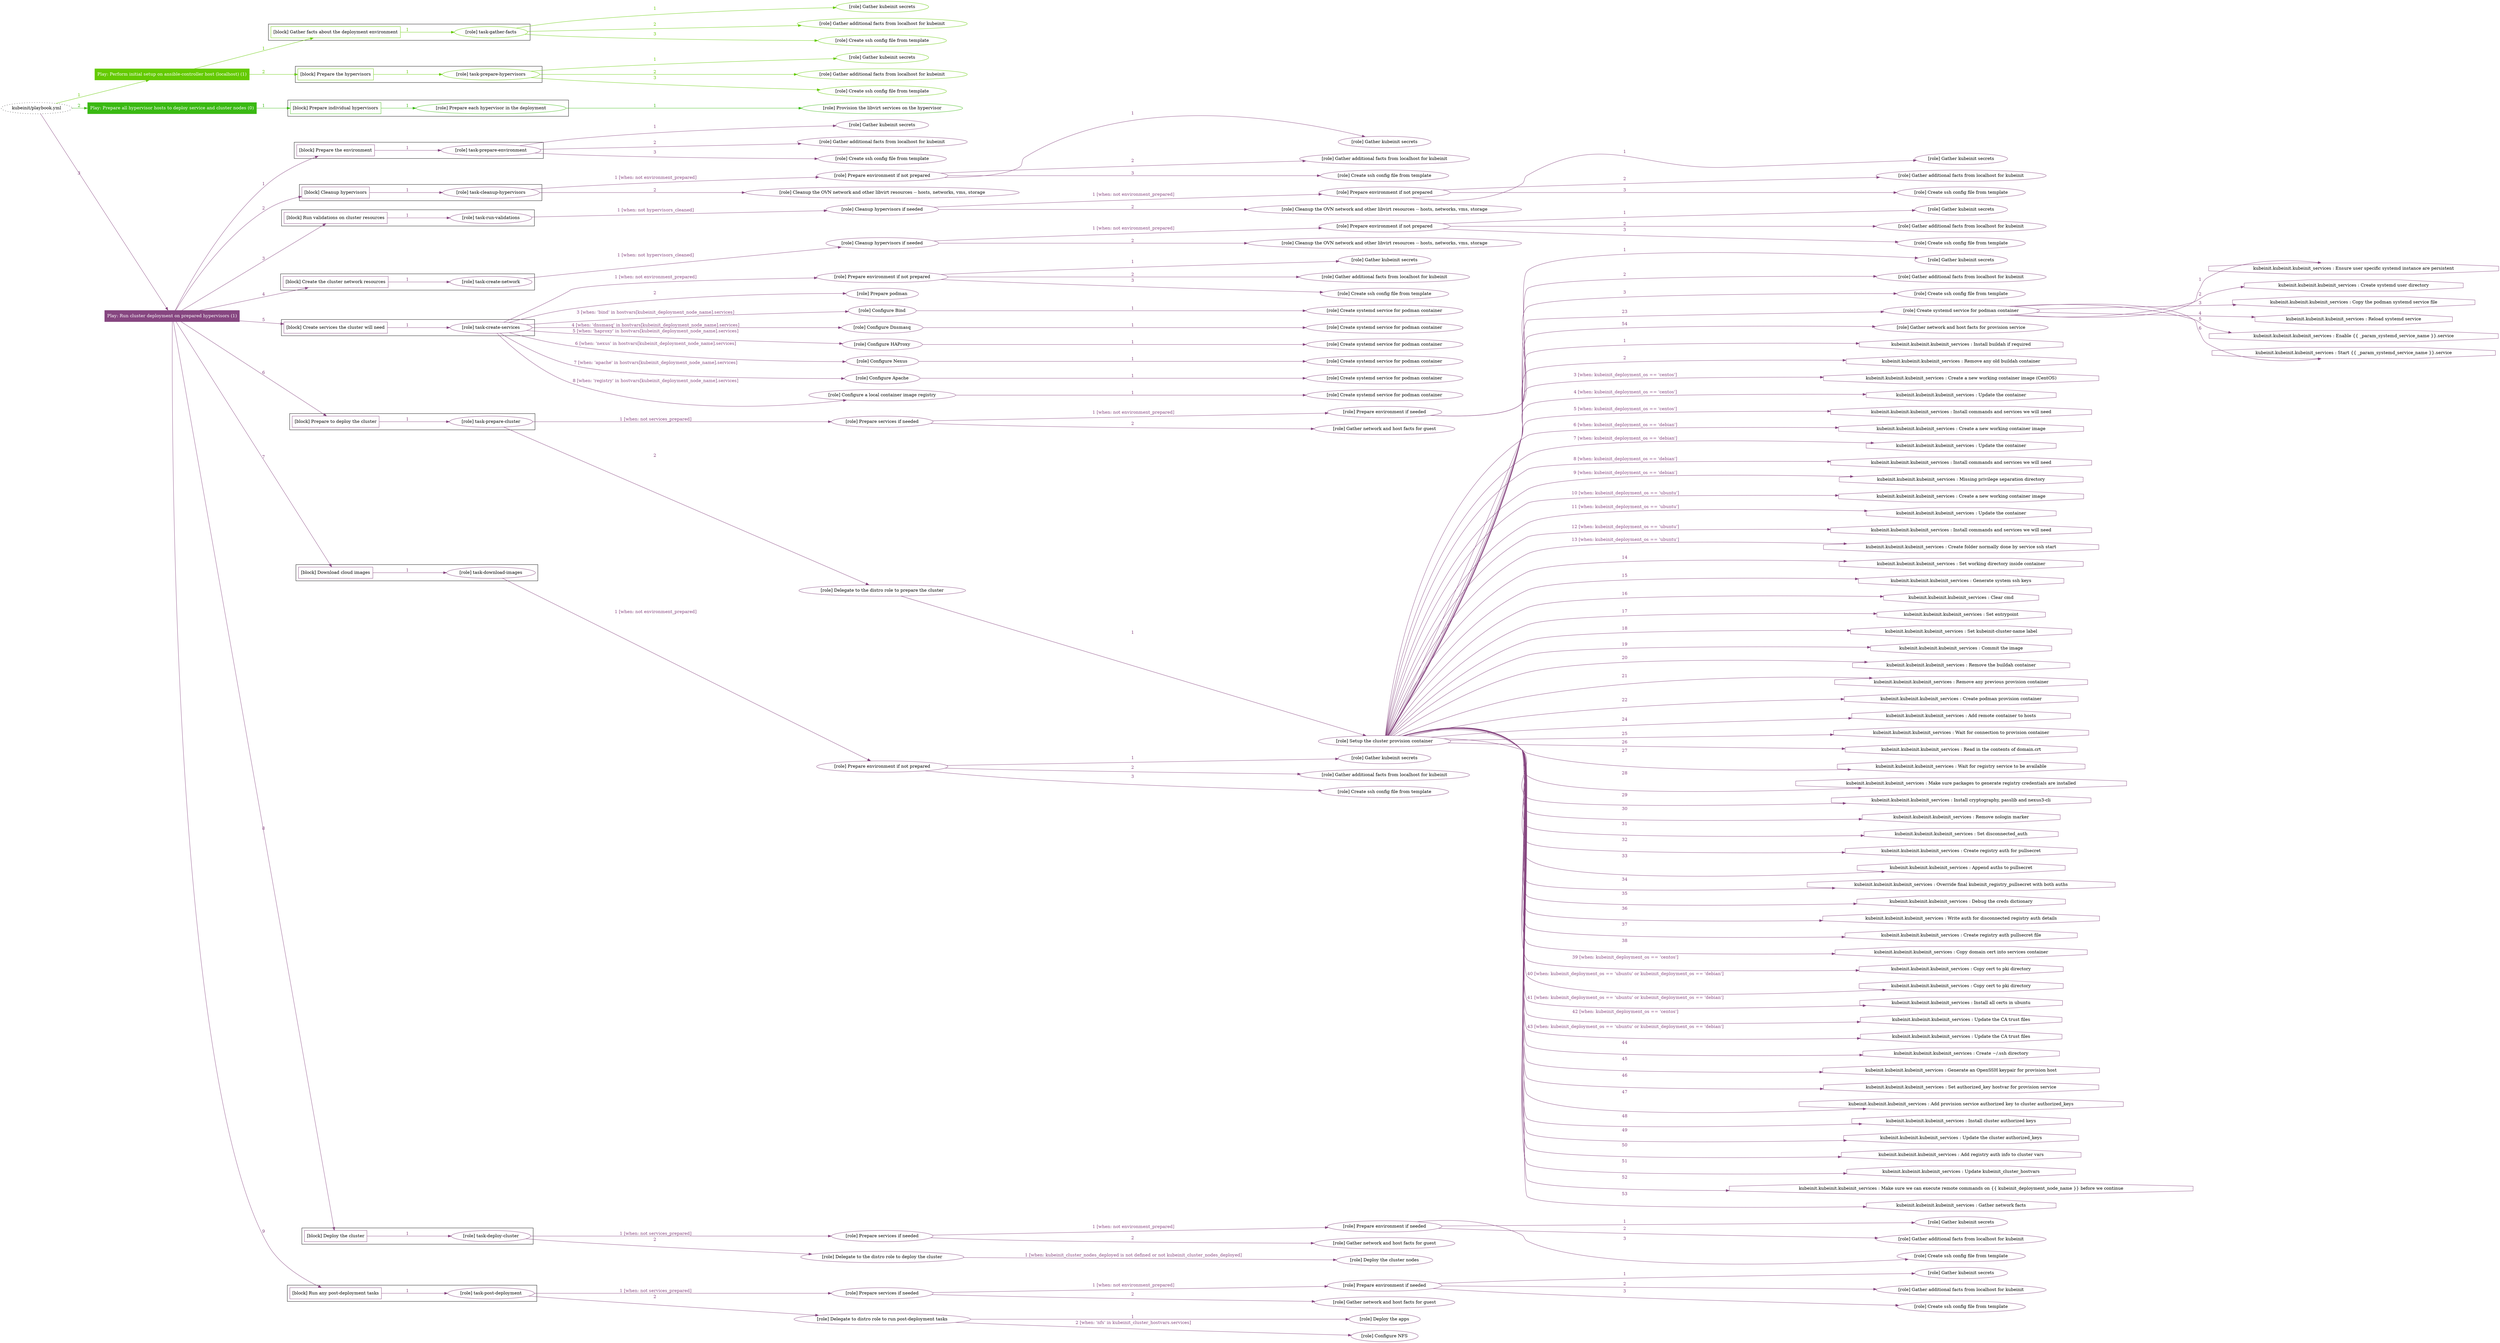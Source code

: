 digraph {
	graph [concentrate=true ordering=in rankdir=LR ratio=fill]
	edge [esep=5 sep=10]
	"kubeinit/playbook.yml" [URL="/home/runner/work/kubeinit/kubeinit/kubeinit/playbook.yml" id=playbook_b75ee16a style=dotted]
	play_4891cb1a [label="Play: Perform initial setup on ansible-controller host (localhost) (1)" URL="/home/runner/work/kubeinit/kubeinit/kubeinit/playbook.yml" color="#64ca02" fontcolor="#ffffff" id=play_4891cb1a shape=box style=filled tooltip=localhost]
	"kubeinit/playbook.yml" -> play_4891cb1a [label="1 " color="#64ca02" fontcolor="#64ca02" id=edge_7b4d2455 labeltooltip="1 " tooltip="1 "]
	subgraph "Gather kubeinit secrets" {
		role_345090a5 [label="[role] Gather kubeinit secrets" URL="/home/runner/.ansible/collections/ansible_collections/kubeinit/kubeinit/roles/kubeinit_prepare/tasks/gather_kubeinit_facts.yml" color="#64ca02" id=role_345090a5 tooltip="Gather kubeinit secrets"]
	}
	subgraph "Gather additional facts from localhost for kubeinit" {
		role_324aae03 [label="[role] Gather additional facts from localhost for kubeinit" URL="/home/runner/.ansible/collections/ansible_collections/kubeinit/kubeinit/roles/kubeinit_prepare/tasks/gather_kubeinit_facts.yml" color="#64ca02" id=role_324aae03 tooltip="Gather additional facts from localhost for kubeinit"]
	}
	subgraph "Create ssh config file from template" {
		role_e31d3a97 [label="[role] Create ssh config file from template" URL="/home/runner/.ansible/collections/ansible_collections/kubeinit/kubeinit/roles/kubeinit_prepare/tasks/gather_kubeinit_facts.yml" color="#64ca02" id=role_e31d3a97 tooltip="Create ssh config file from template"]
	}
	subgraph "task-gather-facts" {
		role_c931cf4c [label="[role] task-gather-facts" URL="/home/runner/work/kubeinit/kubeinit/kubeinit/playbook.yml" color="#64ca02" id=role_c931cf4c tooltip="task-gather-facts"]
		role_c931cf4c -> role_345090a5 [label="1 " color="#64ca02" fontcolor="#64ca02" id=edge_6f414c60 labeltooltip="1 " tooltip="1 "]
		role_c931cf4c -> role_324aae03 [label="2 " color="#64ca02" fontcolor="#64ca02" id=edge_139c59c4 labeltooltip="2 " tooltip="2 "]
		role_c931cf4c -> role_e31d3a97 [label="3 " color="#64ca02" fontcolor="#64ca02" id=edge_b4bae541 labeltooltip="3 " tooltip="3 "]
	}
	subgraph "Gather kubeinit secrets" {
		role_5213854f [label="[role] Gather kubeinit secrets" URL="/home/runner/.ansible/collections/ansible_collections/kubeinit/kubeinit/roles/kubeinit_prepare/tasks/gather_kubeinit_facts.yml" color="#64ca02" id=role_5213854f tooltip="Gather kubeinit secrets"]
	}
	subgraph "Gather additional facts from localhost for kubeinit" {
		role_93fe1928 [label="[role] Gather additional facts from localhost for kubeinit" URL="/home/runner/.ansible/collections/ansible_collections/kubeinit/kubeinit/roles/kubeinit_prepare/tasks/gather_kubeinit_facts.yml" color="#64ca02" id=role_93fe1928 tooltip="Gather additional facts from localhost for kubeinit"]
	}
	subgraph "Create ssh config file from template" {
		role_acd3d5b5 [label="[role] Create ssh config file from template" URL="/home/runner/.ansible/collections/ansible_collections/kubeinit/kubeinit/roles/kubeinit_prepare/tasks/gather_kubeinit_facts.yml" color="#64ca02" id=role_acd3d5b5 tooltip="Create ssh config file from template"]
	}
	subgraph "task-prepare-hypervisors" {
		role_0b777d55 [label="[role] task-prepare-hypervisors" URL="/home/runner/work/kubeinit/kubeinit/kubeinit/playbook.yml" color="#64ca02" id=role_0b777d55 tooltip="task-prepare-hypervisors"]
		role_0b777d55 -> role_5213854f [label="1 " color="#64ca02" fontcolor="#64ca02" id=edge_b44f1aae labeltooltip="1 " tooltip="1 "]
		role_0b777d55 -> role_93fe1928 [label="2 " color="#64ca02" fontcolor="#64ca02" id=edge_fda5ad66 labeltooltip="2 " tooltip="2 "]
		role_0b777d55 -> role_acd3d5b5 [label="3 " color="#64ca02" fontcolor="#64ca02" id=edge_70e7ee25 labeltooltip="3 " tooltip="3 "]
	}
	subgraph "Play: Perform initial setup on ansible-controller host (localhost) (1)" {
		play_4891cb1a -> block_99b48153 [label=1 color="#64ca02" fontcolor="#64ca02" id=edge_83ef6159 labeltooltip=1 tooltip=1]
		subgraph cluster_block_99b48153 {
			block_99b48153 [label="[block] Gather facts about the deployment environment" URL="/home/runner/work/kubeinit/kubeinit/kubeinit/playbook.yml" color="#64ca02" id=block_99b48153 labeltooltip="Gather facts about the deployment environment" shape=box tooltip="Gather facts about the deployment environment"]
			block_99b48153 -> role_c931cf4c [label="1 " color="#64ca02" fontcolor="#64ca02" id=edge_9d15b73c labeltooltip="1 " tooltip="1 "]
		}
		play_4891cb1a -> block_2317c452 [label=2 color="#64ca02" fontcolor="#64ca02" id=edge_9cc84d91 labeltooltip=2 tooltip=2]
		subgraph cluster_block_2317c452 {
			block_2317c452 [label="[block] Prepare the hypervisors" URL="/home/runner/work/kubeinit/kubeinit/kubeinit/playbook.yml" color="#64ca02" id=block_2317c452 labeltooltip="Prepare the hypervisors" shape=box tooltip="Prepare the hypervisors"]
			block_2317c452 -> role_0b777d55 [label="1 " color="#64ca02" fontcolor="#64ca02" id=edge_f9998906 labeltooltip="1 " tooltip="1 "]
		}
	}
	play_bfce08c9 [label="Play: Prepare all hypervisor hosts to deploy service and cluster nodes (0)" URL="/home/runner/work/kubeinit/kubeinit/kubeinit/playbook.yml" color="#3ab913" fontcolor="#ffffff" id=play_bfce08c9 shape=box style=filled tooltip="Play: Prepare all hypervisor hosts to deploy service and cluster nodes (0)"]
	"kubeinit/playbook.yml" -> play_bfce08c9 [label="2 " color="#3ab913" fontcolor="#3ab913" id=edge_384baba0 labeltooltip="2 " tooltip="2 "]
	subgraph "Provision the libvirt services on the hypervisor" {
		role_ab6744e9 [label="[role] Provision the libvirt services on the hypervisor" URL="/home/runner/.ansible/collections/ansible_collections/kubeinit/kubeinit/roles/kubeinit_prepare/tasks/prepare_hypervisor.yml" color="#3ab913" id=role_ab6744e9 tooltip="Provision the libvirt services on the hypervisor"]
	}
	subgraph "Prepare each hypervisor in the deployment" {
		role_2e71363f [label="[role] Prepare each hypervisor in the deployment" URL="/home/runner/work/kubeinit/kubeinit/kubeinit/playbook.yml" color="#3ab913" id=role_2e71363f tooltip="Prepare each hypervisor in the deployment"]
		role_2e71363f -> role_ab6744e9 [label="1 " color="#3ab913" fontcolor="#3ab913" id=edge_0742bc5e labeltooltip="1 " tooltip="1 "]
	}
	subgraph "Play: Prepare all hypervisor hosts to deploy service and cluster nodes (0)" {
		play_bfce08c9 -> block_b83f9296 [label=1 color="#3ab913" fontcolor="#3ab913" id=edge_e71b4bf2 labeltooltip=1 tooltip=1]
		subgraph cluster_block_b83f9296 {
			block_b83f9296 [label="[block] Prepare individual hypervisors" URL="/home/runner/work/kubeinit/kubeinit/kubeinit/playbook.yml" color="#3ab913" id=block_b83f9296 labeltooltip="Prepare individual hypervisors" shape=box tooltip="Prepare individual hypervisors"]
			block_b83f9296 -> role_2e71363f [label="1 " color="#3ab913" fontcolor="#3ab913" id=edge_c046b62d labeltooltip="1 " tooltip="1 "]
		}
	}
	play_8acac48e [label="Play: Run cluster deployment on prepared hypervisors (1)" URL="/home/runner/work/kubeinit/kubeinit/kubeinit/playbook.yml" color="#864680" fontcolor="#ffffff" id=play_8acac48e shape=box style=filled tooltip=localhost]
	"kubeinit/playbook.yml" -> play_8acac48e [label="3 " color="#864680" fontcolor="#864680" id=edge_a9cc5699 labeltooltip="3 " tooltip="3 "]
	subgraph "Gather kubeinit secrets" {
		role_485ea96a [label="[role] Gather kubeinit secrets" URL="/home/runner/.ansible/collections/ansible_collections/kubeinit/kubeinit/roles/kubeinit_prepare/tasks/gather_kubeinit_facts.yml" color="#864680" id=role_485ea96a tooltip="Gather kubeinit secrets"]
	}
	subgraph "Gather additional facts from localhost for kubeinit" {
		role_8212d78e [label="[role] Gather additional facts from localhost for kubeinit" URL="/home/runner/.ansible/collections/ansible_collections/kubeinit/kubeinit/roles/kubeinit_prepare/tasks/gather_kubeinit_facts.yml" color="#864680" id=role_8212d78e tooltip="Gather additional facts from localhost for kubeinit"]
	}
	subgraph "Create ssh config file from template" {
		role_c26ffb2e [label="[role] Create ssh config file from template" URL="/home/runner/.ansible/collections/ansible_collections/kubeinit/kubeinit/roles/kubeinit_prepare/tasks/gather_kubeinit_facts.yml" color="#864680" id=role_c26ffb2e tooltip="Create ssh config file from template"]
	}
	subgraph "task-prepare-environment" {
		role_803d9cd4 [label="[role] task-prepare-environment" URL="/home/runner/work/kubeinit/kubeinit/kubeinit/playbook.yml" color="#864680" id=role_803d9cd4 tooltip="task-prepare-environment"]
		role_803d9cd4 -> role_485ea96a [label="1 " color="#864680" fontcolor="#864680" id=edge_47eb2bbd labeltooltip="1 " tooltip="1 "]
		role_803d9cd4 -> role_8212d78e [label="2 " color="#864680" fontcolor="#864680" id=edge_09d111ca labeltooltip="2 " tooltip="2 "]
		role_803d9cd4 -> role_c26ffb2e [label="3 " color="#864680" fontcolor="#864680" id=edge_1fff4fef labeltooltip="3 " tooltip="3 "]
	}
	subgraph "Gather kubeinit secrets" {
		role_62435101 [label="[role] Gather kubeinit secrets" URL="/home/runner/.ansible/collections/ansible_collections/kubeinit/kubeinit/roles/kubeinit_prepare/tasks/gather_kubeinit_facts.yml" color="#864680" id=role_62435101 tooltip="Gather kubeinit secrets"]
	}
	subgraph "Gather additional facts from localhost for kubeinit" {
		role_c2c009b2 [label="[role] Gather additional facts from localhost for kubeinit" URL="/home/runner/.ansible/collections/ansible_collections/kubeinit/kubeinit/roles/kubeinit_prepare/tasks/gather_kubeinit_facts.yml" color="#864680" id=role_c2c009b2 tooltip="Gather additional facts from localhost for kubeinit"]
	}
	subgraph "Create ssh config file from template" {
		role_d54ce3e0 [label="[role] Create ssh config file from template" URL="/home/runner/.ansible/collections/ansible_collections/kubeinit/kubeinit/roles/kubeinit_prepare/tasks/gather_kubeinit_facts.yml" color="#864680" id=role_d54ce3e0 tooltip="Create ssh config file from template"]
	}
	subgraph "Prepare environment if not prepared" {
		role_212df6a0 [label="[role] Prepare environment if not prepared" URL="/home/runner/.ansible/collections/ansible_collections/kubeinit/kubeinit/roles/kubeinit_prepare/tasks/cleanup_hypervisors.yml" color="#864680" id=role_212df6a0 tooltip="Prepare environment if not prepared"]
		role_212df6a0 -> role_62435101 [label="1 " color="#864680" fontcolor="#864680" id=edge_c5587022 labeltooltip="1 " tooltip="1 "]
		role_212df6a0 -> role_c2c009b2 [label="2 " color="#864680" fontcolor="#864680" id=edge_a9531d00 labeltooltip="2 " tooltip="2 "]
		role_212df6a0 -> role_d54ce3e0 [label="3 " color="#864680" fontcolor="#864680" id=edge_4c37f9d2 labeltooltip="3 " tooltip="3 "]
	}
	subgraph "Cleanup the OVN network and other libvirt resources -- hosts, networks, vms, storage" {
		role_cfaa3b91 [label="[role] Cleanup the OVN network and other libvirt resources -- hosts, networks, vms, storage" URL="/home/runner/.ansible/collections/ansible_collections/kubeinit/kubeinit/roles/kubeinit_prepare/tasks/cleanup_hypervisors.yml" color="#864680" id=role_cfaa3b91 tooltip="Cleanup the OVN network and other libvirt resources -- hosts, networks, vms, storage"]
	}
	subgraph "task-cleanup-hypervisors" {
		role_0937eaba [label="[role] task-cleanup-hypervisors" URL="/home/runner/work/kubeinit/kubeinit/kubeinit/playbook.yml" color="#864680" id=role_0937eaba tooltip="task-cleanup-hypervisors"]
		role_0937eaba -> role_212df6a0 [label="1 [when: not environment_prepared]" color="#864680" fontcolor="#864680" id=edge_7982ffba labeltooltip="1 [when: not environment_prepared]" tooltip="1 [when: not environment_prepared]"]
		role_0937eaba -> role_cfaa3b91 [label="2 " color="#864680" fontcolor="#864680" id=edge_f4865bb5 labeltooltip="2 " tooltip="2 "]
	}
	subgraph "Gather kubeinit secrets" {
		role_b27cc2a0 [label="[role] Gather kubeinit secrets" URL="/home/runner/.ansible/collections/ansible_collections/kubeinit/kubeinit/roles/kubeinit_prepare/tasks/gather_kubeinit_facts.yml" color="#864680" id=role_b27cc2a0 tooltip="Gather kubeinit secrets"]
	}
	subgraph "Gather additional facts from localhost for kubeinit" {
		role_821c3a40 [label="[role] Gather additional facts from localhost for kubeinit" URL="/home/runner/.ansible/collections/ansible_collections/kubeinit/kubeinit/roles/kubeinit_prepare/tasks/gather_kubeinit_facts.yml" color="#864680" id=role_821c3a40 tooltip="Gather additional facts from localhost for kubeinit"]
	}
	subgraph "Create ssh config file from template" {
		role_1149ef0c [label="[role] Create ssh config file from template" URL="/home/runner/.ansible/collections/ansible_collections/kubeinit/kubeinit/roles/kubeinit_prepare/tasks/gather_kubeinit_facts.yml" color="#864680" id=role_1149ef0c tooltip="Create ssh config file from template"]
	}
	subgraph "Prepare environment if not prepared" {
		role_8a1fe3f0 [label="[role] Prepare environment if not prepared" URL="/home/runner/.ansible/collections/ansible_collections/kubeinit/kubeinit/roles/kubeinit_prepare/tasks/cleanup_hypervisors.yml" color="#864680" id=role_8a1fe3f0 tooltip="Prepare environment if not prepared"]
		role_8a1fe3f0 -> role_b27cc2a0 [label="1 " color="#864680" fontcolor="#864680" id=edge_9cec46b5 labeltooltip="1 " tooltip="1 "]
		role_8a1fe3f0 -> role_821c3a40 [label="2 " color="#864680" fontcolor="#864680" id=edge_c18bc045 labeltooltip="2 " tooltip="2 "]
		role_8a1fe3f0 -> role_1149ef0c [label="3 " color="#864680" fontcolor="#864680" id=edge_7727f3b5 labeltooltip="3 " tooltip="3 "]
	}
	subgraph "Cleanup the OVN network and other libvirt resources -- hosts, networks, vms, storage" {
		role_51d8f509 [label="[role] Cleanup the OVN network and other libvirt resources -- hosts, networks, vms, storage" URL="/home/runner/.ansible/collections/ansible_collections/kubeinit/kubeinit/roles/kubeinit_prepare/tasks/cleanup_hypervisors.yml" color="#864680" id=role_51d8f509 tooltip="Cleanup the OVN network and other libvirt resources -- hosts, networks, vms, storage"]
	}
	subgraph "Cleanup hypervisors if needed" {
		role_41633205 [label="[role] Cleanup hypervisors if needed" URL="/home/runner/.ansible/collections/ansible_collections/kubeinit/kubeinit/roles/kubeinit_validations/tasks/main.yml" color="#864680" id=role_41633205 tooltip="Cleanup hypervisors if needed"]
		role_41633205 -> role_8a1fe3f0 [label="1 [when: not environment_prepared]" color="#864680" fontcolor="#864680" id=edge_85585b52 labeltooltip="1 [when: not environment_prepared]" tooltip="1 [when: not environment_prepared]"]
		role_41633205 -> role_51d8f509 [label="2 " color="#864680" fontcolor="#864680" id=edge_320f6cb4 labeltooltip="2 " tooltip="2 "]
	}
	subgraph "task-run-validations" {
		role_5c33082c [label="[role] task-run-validations" URL="/home/runner/work/kubeinit/kubeinit/kubeinit/playbook.yml" color="#864680" id=role_5c33082c tooltip="task-run-validations"]
		role_5c33082c -> role_41633205 [label="1 [when: not hypervisors_cleaned]" color="#864680" fontcolor="#864680" id=edge_7959cf19 labeltooltip="1 [when: not hypervisors_cleaned]" tooltip="1 [when: not hypervisors_cleaned]"]
	}
	subgraph "Gather kubeinit secrets" {
		role_53a99b6e [label="[role] Gather kubeinit secrets" URL="/home/runner/.ansible/collections/ansible_collections/kubeinit/kubeinit/roles/kubeinit_prepare/tasks/gather_kubeinit_facts.yml" color="#864680" id=role_53a99b6e tooltip="Gather kubeinit secrets"]
	}
	subgraph "Gather additional facts from localhost for kubeinit" {
		role_48120805 [label="[role] Gather additional facts from localhost for kubeinit" URL="/home/runner/.ansible/collections/ansible_collections/kubeinit/kubeinit/roles/kubeinit_prepare/tasks/gather_kubeinit_facts.yml" color="#864680" id=role_48120805 tooltip="Gather additional facts from localhost for kubeinit"]
	}
	subgraph "Create ssh config file from template" {
		role_01f73059 [label="[role] Create ssh config file from template" URL="/home/runner/.ansible/collections/ansible_collections/kubeinit/kubeinit/roles/kubeinit_prepare/tasks/gather_kubeinit_facts.yml" color="#864680" id=role_01f73059 tooltip="Create ssh config file from template"]
	}
	subgraph "Prepare environment if not prepared" {
		role_732c9b0d [label="[role] Prepare environment if not prepared" URL="/home/runner/.ansible/collections/ansible_collections/kubeinit/kubeinit/roles/kubeinit_prepare/tasks/cleanup_hypervisors.yml" color="#864680" id=role_732c9b0d tooltip="Prepare environment if not prepared"]
		role_732c9b0d -> role_53a99b6e [label="1 " color="#864680" fontcolor="#864680" id=edge_fe862cc2 labeltooltip="1 " tooltip="1 "]
		role_732c9b0d -> role_48120805 [label="2 " color="#864680" fontcolor="#864680" id=edge_836bf5bd labeltooltip="2 " tooltip="2 "]
		role_732c9b0d -> role_01f73059 [label="3 " color="#864680" fontcolor="#864680" id=edge_226fa265 labeltooltip="3 " tooltip="3 "]
	}
	subgraph "Cleanup the OVN network and other libvirt resources -- hosts, networks, vms, storage" {
		role_4812b0af [label="[role] Cleanup the OVN network and other libvirt resources -- hosts, networks, vms, storage" URL="/home/runner/.ansible/collections/ansible_collections/kubeinit/kubeinit/roles/kubeinit_prepare/tasks/cleanup_hypervisors.yml" color="#864680" id=role_4812b0af tooltip="Cleanup the OVN network and other libvirt resources -- hosts, networks, vms, storage"]
	}
	subgraph "Cleanup hypervisors if needed" {
		role_8c6d22bf [label="[role] Cleanup hypervisors if needed" URL="/home/runner/.ansible/collections/ansible_collections/kubeinit/kubeinit/roles/kubeinit_libvirt/tasks/create_network.yml" color="#864680" id=role_8c6d22bf tooltip="Cleanup hypervisors if needed"]
		role_8c6d22bf -> role_732c9b0d [label="1 [when: not environment_prepared]" color="#864680" fontcolor="#864680" id=edge_8a6474db labeltooltip="1 [when: not environment_prepared]" tooltip="1 [when: not environment_prepared]"]
		role_8c6d22bf -> role_4812b0af [label="2 " color="#864680" fontcolor="#864680" id=edge_3d7eb6bc labeltooltip="2 " tooltip="2 "]
	}
	subgraph "task-create-network" {
		role_ec757e6a [label="[role] task-create-network" URL="/home/runner/work/kubeinit/kubeinit/kubeinit/playbook.yml" color="#864680" id=role_ec757e6a tooltip="task-create-network"]
		role_ec757e6a -> role_8c6d22bf [label="1 [when: not hypervisors_cleaned]" color="#864680" fontcolor="#864680" id=edge_e9770dd5 labeltooltip="1 [when: not hypervisors_cleaned]" tooltip="1 [when: not hypervisors_cleaned]"]
	}
	subgraph "Gather kubeinit secrets" {
		role_a3ae572f [label="[role] Gather kubeinit secrets" URL="/home/runner/.ansible/collections/ansible_collections/kubeinit/kubeinit/roles/kubeinit_prepare/tasks/gather_kubeinit_facts.yml" color="#864680" id=role_a3ae572f tooltip="Gather kubeinit secrets"]
	}
	subgraph "Gather additional facts from localhost for kubeinit" {
		role_ee11ff52 [label="[role] Gather additional facts from localhost for kubeinit" URL="/home/runner/.ansible/collections/ansible_collections/kubeinit/kubeinit/roles/kubeinit_prepare/tasks/gather_kubeinit_facts.yml" color="#864680" id=role_ee11ff52 tooltip="Gather additional facts from localhost for kubeinit"]
	}
	subgraph "Create ssh config file from template" {
		role_3772b71f [label="[role] Create ssh config file from template" URL="/home/runner/.ansible/collections/ansible_collections/kubeinit/kubeinit/roles/kubeinit_prepare/tasks/gather_kubeinit_facts.yml" color="#864680" id=role_3772b71f tooltip="Create ssh config file from template"]
	}
	subgraph "Prepare environment if not prepared" {
		role_71456192 [label="[role] Prepare environment if not prepared" URL="/home/runner/.ansible/collections/ansible_collections/kubeinit/kubeinit/roles/kubeinit_services/tasks/main.yml" color="#864680" id=role_71456192 tooltip="Prepare environment if not prepared"]
		role_71456192 -> role_a3ae572f [label="1 " color="#864680" fontcolor="#864680" id=edge_2ff5e3d7 labeltooltip="1 " tooltip="1 "]
		role_71456192 -> role_ee11ff52 [label="2 " color="#864680" fontcolor="#864680" id=edge_9ba93812 labeltooltip="2 " tooltip="2 "]
		role_71456192 -> role_3772b71f [label="3 " color="#864680" fontcolor="#864680" id=edge_ecad1a57 labeltooltip="3 " tooltip="3 "]
	}
	subgraph "Prepare podman" {
		role_c12cf7bd [label="[role] Prepare podman" URL="/home/runner/.ansible/collections/ansible_collections/kubeinit/kubeinit/roles/kubeinit_services/tasks/00_create_service_pod.yml" color="#864680" id=role_c12cf7bd tooltip="Prepare podman"]
	}
	subgraph "Create systemd service for podman container" {
		role_7b13f81b [label="[role] Create systemd service for podman container" URL="/home/runner/.ansible/collections/ansible_collections/kubeinit/kubeinit/roles/kubeinit_bind/tasks/main.yml" color="#864680" id=role_7b13f81b tooltip="Create systemd service for podman container"]
	}
	subgraph "Configure Bind" {
		role_4271be63 [label="[role] Configure Bind" URL="/home/runner/.ansible/collections/ansible_collections/kubeinit/kubeinit/roles/kubeinit_services/tasks/start_services_containers.yml" color="#864680" id=role_4271be63 tooltip="Configure Bind"]
		role_4271be63 -> role_7b13f81b [label="1 " color="#864680" fontcolor="#864680" id=edge_7dafcbe2 labeltooltip="1 " tooltip="1 "]
	}
	subgraph "Create systemd service for podman container" {
		role_f9a9a607 [label="[role] Create systemd service for podman container" URL="/home/runner/.ansible/collections/ansible_collections/kubeinit/kubeinit/roles/kubeinit_dnsmasq/tasks/main.yml" color="#864680" id=role_f9a9a607 tooltip="Create systemd service for podman container"]
	}
	subgraph "Configure Dnsmasq" {
		role_b1de8f04 [label="[role] Configure Dnsmasq" URL="/home/runner/.ansible/collections/ansible_collections/kubeinit/kubeinit/roles/kubeinit_services/tasks/start_services_containers.yml" color="#864680" id=role_b1de8f04 tooltip="Configure Dnsmasq"]
		role_b1de8f04 -> role_f9a9a607 [label="1 " color="#864680" fontcolor="#864680" id=edge_d726db9a labeltooltip="1 " tooltip="1 "]
	}
	subgraph "Create systemd service for podman container" {
		role_20c8e7a8 [label="[role] Create systemd service for podman container" URL="/home/runner/.ansible/collections/ansible_collections/kubeinit/kubeinit/roles/kubeinit_haproxy/tasks/main.yml" color="#864680" id=role_20c8e7a8 tooltip="Create systemd service for podman container"]
	}
	subgraph "Configure HAProxy" {
		role_5e0c0d31 [label="[role] Configure HAProxy" URL="/home/runner/.ansible/collections/ansible_collections/kubeinit/kubeinit/roles/kubeinit_services/tasks/start_services_containers.yml" color="#864680" id=role_5e0c0d31 tooltip="Configure HAProxy"]
		role_5e0c0d31 -> role_20c8e7a8 [label="1 " color="#864680" fontcolor="#864680" id=edge_b45b683c labeltooltip="1 " tooltip="1 "]
	}
	subgraph "Create systemd service for podman container" {
		role_fb42b73e [label="[role] Create systemd service for podman container" URL="/home/runner/.ansible/collections/ansible_collections/kubeinit/kubeinit/roles/kubeinit_nexus/tasks/main.yml" color="#864680" id=role_fb42b73e tooltip="Create systemd service for podman container"]
	}
	subgraph "Configure Nexus" {
		role_aaf75338 [label="[role] Configure Nexus" URL="/home/runner/.ansible/collections/ansible_collections/kubeinit/kubeinit/roles/kubeinit_services/tasks/start_services_containers.yml" color="#864680" id=role_aaf75338 tooltip="Configure Nexus"]
		role_aaf75338 -> role_fb42b73e [label="1 " color="#864680" fontcolor="#864680" id=edge_6524c57a labeltooltip="1 " tooltip="1 "]
	}
	subgraph "Create systemd service for podman container" {
		role_0bd2a412 [label="[role] Create systemd service for podman container" URL="/home/runner/.ansible/collections/ansible_collections/kubeinit/kubeinit/roles/kubeinit_apache/tasks/main.yml" color="#864680" id=role_0bd2a412 tooltip="Create systemd service for podman container"]
	}
	subgraph "Configure Apache" {
		role_7d712d95 [label="[role] Configure Apache" URL="/home/runner/.ansible/collections/ansible_collections/kubeinit/kubeinit/roles/kubeinit_services/tasks/start_services_containers.yml" color="#864680" id=role_7d712d95 tooltip="Configure Apache"]
		role_7d712d95 -> role_0bd2a412 [label="1 " color="#864680" fontcolor="#864680" id=edge_4ab2a722 labeltooltip="1 " tooltip="1 "]
	}
	subgraph "Create systemd service for podman container" {
		role_815143bf [label="[role] Create systemd service for podman container" URL="/home/runner/.ansible/collections/ansible_collections/kubeinit/kubeinit/roles/kubeinit_registry/tasks/main.yml" color="#864680" id=role_815143bf tooltip="Create systemd service for podman container"]
	}
	subgraph "Configure a local container image registry" {
		role_44033607 [label="[role] Configure a local container image registry" URL="/home/runner/.ansible/collections/ansible_collections/kubeinit/kubeinit/roles/kubeinit_services/tasks/start_services_containers.yml" color="#864680" id=role_44033607 tooltip="Configure a local container image registry"]
		role_44033607 -> role_815143bf [label="1 " color="#864680" fontcolor="#864680" id=edge_616994ce labeltooltip="1 " tooltip="1 "]
	}
	subgraph "task-create-services" {
		role_3f736456 [label="[role] task-create-services" URL="/home/runner/work/kubeinit/kubeinit/kubeinit/playbook.yml" color="#864680" id=role_3f736456 tooltip="task-create-services"]
		role_3f736456 -> role_71456192 [label="1 [when: not environment_prepared]" color="#864680" fontcolor="#864680" id=edge_85877f4e labeltooltip="1 [when: not environment_prepared]" tooltip="1 [when: not environment_prepared]"]
		role_3f736456 -> role_c12cf7bd [label="2 " color="#864680" fontcolor="#864680" id=edge_2f7bd9dc labeltooltip="2 " tooltip="2 "]
		role_3f736456 -> role_4271be63 [label="3 [when: 'bind' in hostvars[kubeinit_deployment_node_name].services]" color="#864680" fontcolor="#864680" id=edge_b1107a8f labeltooltip="3 [when: 'bind' in hostvars[kubeinit_deployment_node_name].services]" tooltip="3 [when: 'bind' in hostvars[kubeinit_deployment_node_name].services]"]
		role_3f736456 -> role_b1de8f04 [label="4 [when: 'dnsmasq' in hostvars[kubeinit_deployment_node_name].services]" color="#864680" fontcolor="#864680" id=edge_18a9d8ec labeltooltip="4 [when: 'dnsmasq' in hostvars[kubeinit_deployment_node_name].services]" tooltip="4 [when: 'dnsmasq' in hostvars[kubeinit_deployment_node_name].services]"]
		role_3f736456 -> role_5e0c0d31 [label="5 [when: 'haproxy' in hostvars[kubeinit_deployment_node_name].services]" color="#864680" fontcolor="#864680" id=edge_a6c0bfa7 labeltooltip="5 [when: 'haproxy' in hostvars[kubeinit_deployment_node_name].services]" tooltip="5 [when: 'haproxy' in hostvars[kubeinit_deployment_node_name].services]"]
		role_3f736456 -> role_aaf75338 [label="6 [when: 'nexus' in hostvars[kubeinit_deployment_node_name].services]" color="#864680" fontcolor="#864680" id=edge_af89817b labeltooltip="6 [when: 'nexus' in hostvars[kubeinit_deployment_node_name].services]" tooltip="6 [when: 'nexus' in hostvars[kubeinit_deployment_node_name].services]"]
		role_3f736456 -> role_7d712d95 [label="7 [when: 'apache' in hostvars[kubeinit_deployment_node_name].services]" color="#864680" fontcolor="#864680" id=edge_0bf50fac labeltooltip="7 [when: 'apache' in hostvars[kubeinit_deployment_node_name].services]" tooltip="7 [when: 'apache' in hostvars[kubeinit_deployment_node_name].services]"]
		role_3f736456 -> role_44033607 [label="8 [when: 'registry' in hostvars[kubeinit_deployment_node_name].services]" color="#864680" fontcolor="#864680" id=edge_24f345ab labeltooltip="8 [when: 'registry' in hostvars[kubeinit_deployment_node_name].services]" tooltip="8 [when: 'registry' in hostvars[kubeinit_deployment_node_name].services]"]
	}
	subgraph "Gather kubeinit secrets" {
		role_346c7ef8 [label="[role] Gather kubeinit secrets" URL="/home/runner/.ansible/collections/ansible_collections/kubeinit/kubeinit/roles/kubeinit_prepare/tasks/gather_kubeinit_facts.yml" color="#864680" id=role_346c7ef8 tooltip="Gather kubeinit secrets"]
	}
	subgraph "Gather additional facts from localhost for kubeinit" {
		role_7eafe293 [label="[role] Gather additional facts from localhost for kubeinit" URL="/home/runner/.ansible/collections/ansible_collections/kubeinit/kubeinit/roles/kubeinit_prepare/tasks/gather_kubeinit_facts.yml" color="#864680" id=role_7eafe293 tooltip="Gather additional facts from localhost for kubeinit"]
	}
	subgraph "Create ssh config file from template" {
		role_6db9ac55 [label="[role] Create ssh config file from template" URL="/home/runner/.ansible/collections/ansible_collections/kubeinit/kubeinit/roles/kubeinit_prepare/tasks/gather_kubeinit_facts.yml" color="#864680" id=role_6db9ac55 tooltip="Create ssh config file from template"]
	}
	subgraph "Prepare environment if needed" {
		role_ecf65409 [label="[role] Prepare environment if needed" URL="/home/runner/.ansible/collections/ansible_collections/kubeinit/kubeinit/roles/kubeinit_services/tasks/prepare_services.yml" color="#864680" id=role_ecf65409 tooltip="Prepare environment if needed"]
		role_ecf65409 -> role_346c7ef8 [label="1 " color="#864680" fontcolor="#864680" id=edge_024d1b63 labeltooltip="1 " tooltip="1 "]
		role_ecf65409 -> role_7eafe293 [label="2 " color="#864680" fontcolor="#864680" id=edge_5654a2f2 labeltooltip="2 " tooltip="2 "]
		role_ecf65409 -> role_6db9ac55 [label="3 " color="#864680" fontcolor="#864680" id=edge_19ce0d40 labeltooltip="3 " tooltip="3 "]
	}
	subgraph "Gather network and host facts for guest" {
		role_3e9b36ef [label="[role] Gather network and host facts for guest" URL="/home/runner/.ansible/collections/ansible_collections/kubeinit/kubeinit/roles/kubeinit_services/tasks/prepare_services.yml" color="#864680" id=role_3e9b36ef tooltip="Gather network and host facts for guest"]
	}
	subgraph "Prepare services if needed" {
		role_b800a947 [label="[role] Prepare services if needed" URL="/home/runner/.ansible/collections/ansible_collections/kubeinit/kubeinit/roles/kubeinit_prepare/tasks/prepare_cluster.yml" color="#864680" id=role_b800a947 tooltip="Prepare services if needed"]
		role_b800a947 -> role_ecf65409 [label="1 [when: not environment_prepared]" color="#864680" fontcolor="#864680" id=edge_f464487f labeltooltip="1 [when: not environment_prepared]" tooltip="1 [when: not environment_prepared]"]
		role_b800a947 -> role_3e9b36ef [label="2 " color="#864680" fontcolor="#864680" id=edge_14de170f labeltooltip="2 " tooltip="2 "]
	}
	subgraph "Create systemd service for podman container" {
		role_d7fd7a8b [label="[role] Create systemd service for podman container" URL="/home/runner/.ansible/collections/ansible_collections/kubeinit/kubeinit/roles/kubeinit_services/tasks/create_provision_container.yml" color="#864680" id=role_d7fd7a8b tooltip="Create systemd service for podman container"]
		task_5ceccdf0 [label="kubeinit.kubeinit.kubeinit_services : Ensure user specific systemd instance are persistent" URL="/home/runner/.ansible/collections/ansible_collections/kubeinit/kubeinit/roles/kubeinit_services/tasks/create_managed_service.yml" color="#864680" id=task_5ceccdf0 shape=octagon tooltip="kubeinit.kubeinit.kubeinit_services : Ensure user specific systemd instance are persistent"]
		role_d7fd7a8b -> task_5ceccdf0 [label="1 " color="#864680" fontcolor="#864680" id=edge_6cc6a27c labeltooltip="1 " tooltip="1 "]
		task_ac5a6c75 [label="kubeinit.kubeinit.kubeinit_services : Create systemd user directory" URL="/home/runner/.ansible/collections/ansible_collections/kubeinit/kubeinit/roles/kubeinit_services/tasks/create_managed_service.yml" color="#864680" id=task_ac5a6c75 shape=octagon tooltip="kubeinit.kubeinit.kubeinit_services : Create systemd user directory"]
		role_d7fd7a8b -> task_ac5a6c75 [label="2 " color="#864680" fontcolor="#864680" id=edge_8ddb79f5 labeltooltip="2 " tooltip="2 "]
		task_4fe5dc36 [label="kubeinit.kubeinit.kubeinit_services : Copy the podman systemd service file" URL="/home/runner/.ansible/collections/ansible_collections/kubeinit/kubeinit/roles/kubeinit_services/tasks/create_managed_service.yml" color="#864680" id=task_4fe5dc36 shape=octagon tooltip="kubeinit.kubeinit.kubeinit_services : Copy the podman systemd service file"]
		role_d7fd7a8b -> task_4fe5dc36 [label="3 " color="#864680" fontcolor="#864680" id=edge_43bebbe1 labeltooltip="3 " tooltip="3 "]
		task_0e7cb895 [label="kubeinit.kubeinit.kubeinit_services : Reload systemd service" URL="/home/runner/.ansible/collections/ansible_collections/kubeinit/kubeinit/roles/kubeinit_services/tasks/create_managed_service.yml" color="#864680" id=task_0e7cb895 shape=octagon tooltip="kubeinit.kubeinit.kubeinit_services : Reload systemd service"]
		role_d7fd7a8b -> task_0e7cb895 [label="4 " color="#864680" fontcolor="#864680" id=edge_06880b4d labeltooltip="4 " tooltip="4 "]
		task_67e9757c [label="kubeinit.kubeinit.kubeinit_services : Enable {{ _param_systemd_service_name }}.service" URL="/home/runner/.ansible/collections/ansible_collections/kubeinit/kubeinit/roles/kubeinit_services/tasks/create_managed_service.yml" color="#864680" id=task_67e9757c shape=octagon tooltip="kubeinit.kubeinit.kubeinit_services : Enable {{ _param_systemd_service_name }}.service"]
		role_d7fd7a8b -> task_67e9757c [label="5 " color="#864680" fontcolor="#864680" id=edge_77dba2e9 labeltooltip="5 " tooltip="5 "]
		task_da730406 [label="kubeinit.kubeinit.kubeinit_services : Start {{ _param_systemd_service_name }}.service" URL="/home/runner/.ansible/collections/ansible_collections/kubeinit/kubeinit/roles/kubeinit_services/tasks/create_managed_service.yml" color="#864680" id=task_da730406 shape=octagon tooltip="kubeinit.kubeinit.kubeinit_services : Start {{ _param_systemd_service_name }}.service"]
		role_d7fd7a8b -> task_da730406 [label="6 " color="#864680" fontcolor="#864680" id=edge_3d957453 labeltooltip="6 " tooltip="6 "]
	}
	subgraph "Gather network and host facts for provision service" {
		role_21852546 [label="[role] Gather network and host facts for provision service" URL="/home/runner/.ansible/collections/ansible_collections/kubeinit/kubeinit/roles/kubeinit_services/tasks/create_provision_container.yml" color="#864680" id=role_21852546 tooltip="Gather network and host facts for provision service"]
	}
	subgraph "Setup the cluster provision container" {
		role_a348539d [label="[role] Setup the cluster provision container" URL="/home/runner/.ansible/collections/ansible_collections/kubeinit/kubeinit/roles/kubeinit_cdk/tasks/prepare_cluster.yml" color="#864680" id=role_a348539d tooltip="Setup the cluster provision container"]
		task_b2a2fcf3 [label="kubeinit.kubeinit.kubeinit_services : Install buildah if required" URL="/home/runner/.ansible/collections/ansible_collections/kubeinit/kubeinit/roles/kubeinit_services/tasks/create_provision_container.yml" color="#864680" id=task_b2a2fcf3 shape=octagon tooltip="kubeinit.kubeinit.kubeinit_services : Install buildah if required"]
		role_a348539d -> task_b2a2fcf3 [label="1 " color="#864680" fontcolor="#864680" id=edge_cbc9517f labeltooltip="1 " tooltip="1 "]
		task_e3d510a9 [label="kubeinit.kubeinit.kubeinit_services : Remove any old buildah container" URL="/home/runner/.ansible/collections/ansible_collections/kubeinit/kubeinit/roles/kubeinit_services/tasks/create_provision_container.yml" color="#864680" id=task_e3d510a9 shape=octagon tooltip="kubeinit.kubeinit.kubeinit_services : Remove any old buildah container"]
		role_a348539d -> task_e3d510a9 [label="2 " color="#864680" fontcolor="#864680" id=edge_ebb7159a labeltooltip="2 " tooltip="2 "]
		task_721ecdd5 [label="kubeinit.kubeinit.kubeinit_services : Create a new working container image (CentOS)" URL="/home/runner/.ansible/collections/ansible_collections/kubeinit/kubeinit/roles/kubeinit_services/tasks/create_provision_container.yml" color="#864680" id=task_721ecdd5 shape=octagon tooltip="kubeinit.kubeinit.kubeinit_services : Create a new working container image (CentOS)"]
		role_a348539d -> task_721ecdd5 [label="3 [when: kubeinit_deployment_os == 'centos']" color="#864680" fontcolor="#864680" id=edge_60168d4e labeltooltip="3 [when: kubeinit_deployment_os == 'centos']" tooltip="3 [when: kubeinit_deployment_os == 'centos']"]
		task_f723cf6a [label="kubeinit.kubeinit.kubeinit_services : Update the container" URL="/home/runner/.ansible/collections/ansible_collections/kubeinit/kubeinit/roles/kubeinit_services/tasks/create_provision_container.yml" color="#864680" id=task_f723cf6a shape=octagon tooltip="kubeinit.kubeinit.kubeinit_services : Update the container"]
		role_a348539d -> task_f723cf6a [label="4 [when: kubeinit_deployment_os == 'centos']" color="#864680" fontcolor="#864680" id=edge_3d530100 labeltooltip="4 [when: kubeinit_deployment_os == 'centos']" tooltip="4 [when: kubeinit_deployment_os == 'centos']"]
		task_28165ffe [label="kubeinit.kubeinit.kubeinit_services : Install commands and services we will need" URL="/home/runner/.ansible/collections/ansible_collections/kubeinit/kubeinit/roles/kubeinit_services/tasks/create_provision_container.yml" color="#864680" id=task_28165ffe shape=octagon tooltip="kubeinit.kubeinit.kubeinit_services : Install commands and services we will need"]
		role_a348539d -> task_28165ffe [label="5 [when: kubeinit_deployment_os == 'centos']" color="#864680" fontcolor="#864680" id=edge_234668ae labeltooltip="5 [when: kubeinit_deployment_os == 'centos']" tooltip="5 [when: kubeinit_deployment_os == 'centos']"]
		task_f9ed27e2 [label="kubeinit.kubeinit.kubeinit_services : Create a new working container image" URL="/home/runner/.ansible/collections/ansible_collections/kubeinit/kubeinit/roles/kubeinit_services/tasks/create_provision_container.yml" color="#864680" id=task_f9ed27e2 shape=octagon tooltip="kubeinit.kubeinit.kubeinit_services : Create a new working container image"]
		role_a348539d -> task_f9ed27e2 [label="6 [when: kubeinit_deployment_os == 'debian']" color="#864680" fontcolor="#864680" id=edge_b0dd9c0a labeltooltip="6 [when: kubeinit_deployment_os == 'debian']" tooltip="6 [when: kubeinit_deployment_os == 'debian']"]
		task_bb7b5eb7 [label="kubeinit.kubeinit.kubeinit_services : Update the container" URL="/home/runner/.ansible/collections/ansible_collections/kubeinit/kubeinit/roles/kubeinit_services/tasks/create_provision_container.yml" color="#864680" id=task_bb7b5eb7 shape=octagon tooltip="kubeinit.kubeinit.kubeinit_services : Update the container"]
		role_a348539d -> task_bb7b5eb7 [label="7 [when: kubeinit_deployment_os == 'debian']" color="#864680" fontcolor="#864680" id=edge_f2a7d758 labeltooltip="7 [when: kubeinit_deployment_os == 'debian']" tooltip="7 [when: kubeinit_deployment_os == 'debian']"]
		task_6ed83e2b [label="kubeinit.kubeinit.kubeinit_services : Install commands and services we will need" URL="/home/runner/.ansible/collections/ansible_collections/kubeinit/kubeinit/roles/kubeinit_services/tasks/create_provision_container.yml" color="#864680" id=task_6ed83e2b shape=octagon tooltip="kubeinit.kubeinit.kubeinit_services : Install commands and services we will need"]
		role_a348539d -> task_6ed83e2b [label="8 [when: kubeinit_deployment_os == 'debian']" color="#864680" fontcolor="#864680" id=edge_565d17a3 labeltooltip="8 [when: kubeinit_deployment_os == 'debian']" tooltip="8 [when: kubeinit_deployment_os == 'debian']"]
		task_35816fa2 [label="kubeinit.kubeinit.kubeinit_services : Missing privilege separation directory" URL="/home/runner/.ansible/collections/ansible_collections/kubeinit/kubeinit/roles/kubeinit_services/tasks/create_provision_container.yml" color="#864680" id=task_35816fa2 shape=octagon tooltip="kubeinit.kubeinit.kubeinit_services : Missing privilege separation directory"]
		role_a348539d -> task_35816fa2 [label="9 [when: kubeinit_deployment_os == 'debian']" color="#864680" fontcolor="#864680" id=edge_358eb877 labeltooltip="9 [when: kubeinit_deployment_os == 'debian']" tooltip="9 [when: kubeinit_deployment_os == 'debian']"]
		task_0f90e6df [label="kubeinit.kubeinit.kubeinit_services : Create a new working container image" URL="/home/runner/.ansible/collections/ansible_collections/kubeinit/kubeinit/roles/kubeinit_services/tasks/create_provision_container.yml" color="#864680" id=task_0f90e6df shape=octagon tooltip="kubeinit.kubeinit.kubeinit_services : Create a new working container image"]
		role_a348539d -> task_0f90e6df [label="10 [when: kubeinit_deployment_os == 'ubuntu']" color="#864680" fontcolor="#864680" id=edge_cd60951a labeltooltip="10 [when: kubeinit_deployment_os == 'ubuntu']" tooltip="10 [when: kubeinit_deployment_os == 'ubuntu']"]
		task_1e632d8c [label="kubeinit.kubeinit.kubeinit_services : Update the container" URL="/home/runner/.ansible/collections/ansible_collections/kubeinit/kubeinit/roles/kubeinit_services/tasks/create_provision_container.yml" color="#864680" id=task_1e632d8c shape=octagon tooltip="kubeinit.kubeinit.kubeinit_services : Update the container"]
		role_a348539d -> task_1e632d8c [label="11 [when: kubeinit_deployment_os == 'ubuntu']" color="#864680" fontcolor="#864680" id=edge_39db6f80 labeltooltip="11 [when: kubeinit_deployment_os == 'ubuntu']" tooltip="11 [when: kubeinit_deployment_os == 'ubuntu']"]
		task_61ce6157 [label="kubeinit.kubeinit.kubeinit_services : Install commands and services we will need" URL="/home/runner/.ansible/collections/ansible_collections/kubeinit/kubeinit/roles/kubeinit_services/tasks/create_provision_container.yml" color="#864680" id=task_61ce6157 shape=octagon tooltip="kubeinit.kubeinit.kubeinit_services : Install commands and services we will need"]
		role_a348539d -> task_61ce6157 [label="12 [when: kubeinit_deployment_os == 'ubuntu']" color="#864680" fontcolor="#864680" id=edge_99ab3bce labeltooltip="12 [when: kubeinit_deployment_os == 'ubuntu']" tooltip="12 [when: kubeinit_deployment_os == 'ubuntu']"]
		task_cc31bd6f [label="kubeinit.kubeinit.kubeinit_services : Create folder normally done by service ssh start" URL="/home/runner/.ansible/collections/ansible_collections/kubeinit/kubeinit/roles/kubeinit_services/tasks/create_provision_container.yml" color="#864680" id=task_cc31bd6f shape=octagon tooltip="kubeinit.kubeinit.kubeinit_services : Create folder normally done by service ssh start"]
		role_a348539d -> task_cc31bd6f [label="13 [when: kubeinit_deployment_os == 'ubuntu']" color="#864680" fontcolor="#864680" id=edge_d7720931 labeltooltip="13 [when: kubeinit_deployment_os == 'ubuntu']" tooltip="13 [when: kubeinit_deployment_os == 'ubuntu']"]
		task_7af6d4ae [label="kubeinit.kubeinit.kubeinit_services : Set working directory inside container" URL="/home/runner/.ansible/collections/ansible_collections/kubeinit/kubeinit/roles/kubeinit_services/tasks/create_provision_container.yml" color="#864680" id=task_7af6d4ae shape=octagon tooltip="kubeinit.kubeinit.kubeinit_services : Set working directory inside container"]
		role_a348539d -> task_7af6d4ae [label="14 " color="#864680" fontcolor="#864680" id=edge_1f2f5f32 labeltooltip="14 " tooltip="14 "]
		task_a5ca57b2 [label="kubeinit.kubeinit.kubeinit_services : Generate system ssh keys" URL="/home/runner/.ansible/collections/ansible_collections/kubeinit/kubeinit/roles/kubeinit_services/tasks/create_provision_container.yml" color="#864680" id=task_a5ca57b2 shape=octagon tooltip="kubeinit.kubeinit.kubeinit_services : Generate system ssh keys"]
		role_a348539d -> task_a5ca57b2 [label="15 " color="#864680" fontcolor="#864680" id=edge_f658cbdc labeltooltip="15 " tooltip="15 "]
		task_8b4f59d6 [label="kubeinit.kubeinit.kubeinit_services : Clear cmd" URL="/home/runner/.ansible/collections/ansible_collections/kubeinit/kubeinit/roles/kubeinit_services/tasks/create_provision_container.yml" color="#864680" id=task_8b4f59d6 shape=octagon tooltip="kubeinit.kubeinit.kubeinit_services : Clear cmd"]
		role_a348539d -> task_8b4f59d6 [label="16 " color="#864680" fontcolor="#864680" id=edge_cb0685af labeltooltip="16 " tooltip="16 "]
		task_e8272350 [label="kubeinit.kubeinit.kubeinit_services : Set entrypoint" URL="/home/runner/.ansible/collections/ansible_collections/kubeinit/kubeinit/roles/kubeinit_services/tasks/create_provision_container.yml" color="#864680" id=task_e8272350 shape=octagon tooltip="kubeinit.kubeinit.kubeinit_services : Set entrypoint"]
		role_a348539d -> task_e8272350 [label="17 " color="#864680" fontcolor="#864680" id=edge_733e82ec labeltooltip="17 " tooltip="17 "]
		task_94d81b2f [label="kubeinit.kubeinit.kubeinit_services : Set kubeinit-cluster-name label" URL="/home/runner/.ansible/collections/ansible_collections/kubeinit/kubeinit/roles/kubeinit_services/tasks/create_provision_container.yml" color="#864680" id=task_94d81b2f shape=octagon tooltip="kubeinit.kubeinit.kubeinit_services : Set kubeinit-cluster-name label"]
		role_a348539d -> task_94d81b2f [label="18 " color="#864680" fontcolor="#864680" id=edge_4acf8e49 labeltooltip="18 " tooltip="18 "]
		task_e41f34f0 [label="kubeinit.kubeinit.kubeinit_services : Commit the image" URL="/home/runner/.ansible/collections/ansible_collections/kubeinit/kubeinit/roles/kubeinit_services/tasks/create_provision_container.yml" color="#864680" id=task_e41f34f0 shape=octagon tooltip="kubeinit.kubeinit.kubeinit_services : Commit the image"]
		role_a348539d -> task_e41f34f0 [label="19 " color="#864680" fontcolor="#864680" id=edge_c9d48f6e labeltooltip="19 " tooltip="19 "]
		task_7e699811 [label="kubeinit.kubeinit.kubeinit_services : Remove the buildah container" URL="/home/runner/.ansible/collections/ansible_collections/kubeinit/kubeinit/roles/kubeinit_services/tasks/create_provision_container.yml" color="#864680" id=task_7e699811 shape=octagon tooltip="kubeinit.kubeinit.kubeinit_services : Remove the buildah container"]
		role_a348539d -> task_7e699811 [label="20 " color="#864680" fontcolor="#864680" id=edge_68232971 labeltooltip="20 " tooltip="20 "]
		task_1fea0f42 [label="kubeinit.kubeinit.kubeinit_services : Remove any previous provision container" URL="/home/runner/.ansible/collections/ansible_collections/kubeinit/kubeinit/roles/kubeinit_services/tasks/create_provision_container.yml" color="#864680" id=task_1fea0f42 shape=octagon tooltip="kubeinit.kubeinit.kubeinit_services : Remove any previous provision container"]
		role_a348539d -> task_1fea0f42 [label="21 " color="#864680" fontcolor="#864680" id=edge_12e50249 labeltooltip="21 " tooltip="21 "]
		task_84a0266f [label="kubeinit.kubeinit.kubeinit_services : Create podman provision container" URL="/home/runner/.ansible/collections/ansible_collections/kubeinit/kubeinit/roles/kubeinit_services/tasks/create_provision_container.yml" color="#864680" id=task_84a0266f shape=octagon tooltip="kubeinit.kubeinit.kubeinit_services : Create podman provision container"]
		role_a348539d -> task_84a0266f [label="22 " color="#864680" fontcolor="#864680" id=edge_7934a0b1 labeltooltip="22 " tooltip="22 "]
		role_a348539d -> role_d7fd7a8b [label="23 " color="#864680" fontcolor="#864680" id=edge_7c0376e2 labeltooltip="23 " tooltip="23 "]
		task_d16c13a8 [label="kubeinit.kubeinit.kubeinit_services : Add remote container to hosts" URL="/home/runner/.ansible/collections/ansible_collections/kubeinit/kubeinit/roles/kubeinit_services/tasks/create_provision_container.yml" color="#864680" id=task_d16c13a8 shape=octagon tooltip="kubeinit.kubeinit.kubeinit_services : Add remote container to hosts"]
		role_a348539d -> task_d16c13a8 [label="24 " color="#864680" fontcolor="#864680" id=edge_2378b80f labeltooltip="24 " tooltip="24 "]
		task_2bb46df9 [label="kubeinit.kubeinit.kubeinit_services : Wait for connection to provision container" URL="/home/runner/.ansible/collections/ansible_collections/kubeinit/kubeinit/roles/kubeinit_services/tasks/create_provision_container.yml" color="#864680" id=task_2bb46df9 shape=octagon tooltip="kubeinit.kubeinit.kubeinit_services : Wait for connection to provision container"]
		role_a348539d -> task_2bb46df9 [label="25 " color="#864680" fontcolor="#864680" id=edge_607f8750 labeltooltip="25 " tooltip="25 "]
		task_eb69c22b [label="kubeinit.kubeinit.kubeinit_services : Read in the contents of domain.crt" URL="/home/runner/.ansible/collections/ansible_collections/kubeinit/kubeinit/roles/kubeinit_services/tasks/create_provision_container.yml" color="#864680" id=task_eb69c22b shape=octagon tooltip="kubeinit.kubeinit.kubeinit_services : Read in the contents of domain.crt"]
		role_a348539d -> task_eb69c22b [label="26 " color="#864680" fontcolor="#864680" id=edge_e241314f labeltooltip="26 " tooltip="26 "]
		task_53d71c7c [label="kubeinit.kubeinit.kubeinit_services : Wait for registry service to be available" URL="/home/runner/.ansible/collections/ansible_collections/kubeinit/kubeinit/roles/kubeinit_services/tasks/create_provision_container.yml" color="#864680" id=task_53d71c7c shape=octagon tooltip="kubeinit.kubeinit.kubeinit_services : Wait for registry service to be available"]
		role_a348539d -> task_53d71c7c [label="27 " color="#864680" fontcolor="#864680" id=edge_ed4579ef labeltooltip="27 " tooltip="27 "]
		task_813b6d72 [label="kubeinit.kubeinit.kubeinit_services : Make sure packages to generate registry credentials are installed" URL="/home/runner/.ansible/collections/ansible_collections/kubeinit/kubeinit/roles/kubeinit_services/tasks/create_provision_container.yml" color="#864680" id=task_813b6d72 shape=octagon tooltip="kubeinit.kubeinit.kubeinit_services : Make sure packages to generate registry credentials are installed"]
		role_a348539d -> task_813b6d72 [label="28 " color="#864680" fontcolor="#864680" id=edge_2158f272 labeltooltip="28 " tooltip="28 "]
		task_520b00c6 [label="kubeinit.kubeinit.kubeinit_services : Install cryptography, passlib and nexus3-cli" URL="/home/runner/.ansible/collections/ansible_collections/kubeinit/kubeinit/roles/kubeinit_services/tasks/create_provision_container.yml" color="#864680" id=task_520b00c6 shape=octagon tooltip="kubeinit.kubeinit.kubeinit_services : Install cryptography, passlib and nexus3-cli"]
		role_a348539d -> task_520b00c6 [label="29 " color="#864680" fontcolor="#864680" id=edge_e83f9133 labeltooltip="29 " tooltip="29 "]
		task_739eb9b2 [label="kubeinit.kubeinit.kubeinit_services : Remove nologin marker" URL="/home/runner/.ansible/collections/ansible_collections/kubeinit/kubeinit/roles/kubeinit_services/tasks/create_provision_container.yml" color="#864680" id=task_739eb9b2 shape=octagon tooltip="kubeinit.kubeinit.kubeinit_services : Remove nologin marker"]
		role_a348539d -> task_739eb9b2 [label="30 " color="#864680" fontcolor="#864680" id=edge_9c077cda labeltooltip="30 " tooltip="30 "]
		task_4d3124cd [label="kubeinit.kubeinit.kubeinit_services : Set disconnected_auth" URL="/home/runner/.ansible/collections/ansible_collections/kubeinit/kubeinit/roles/kubeinit_services/tasks/create_provision_container.yml" color="#864680" id=task_4d3124cd shape=octagon tooltip="kubeinit.kubeinit.kubeinit_services : Set disconnected_auth"]
		role_a348539d -> task_4d3124cd [label="31 " color="#864680" fontcolor="#864680" id=edge_e0d3c7ec labeltooltip="31 " tooltip="31 "]
		task_73781a6e [label="kubeinit.kubeinit.kubeinit_services : Create registry auth for pullsecret" URL="/home/runner/.ansible/collections/ansible_collections/kubeinit/kubeinit/roles/kubeinit_services/tasks/create_provision_container.yml" color="#864680" id=task_73781a6e shape=octagon tooltip="kubeinit.kubeinit.kubeinit_services : Create registry auth for pullsecret"]
		role_a348539d -> task_73781a6e [label="32 " color="#864680" fontcolor="#864680" id=edge_761bd8a8 labeltooltip="32 " tooltip="32 "]
		task_b066a37f [label="kubeinit.kubeinit.kubeinit_services : Append auths to pullsecret" URL="/home/runner/.ansible/collections/ansible_collections/kubeinit/kubeinit/roles/kubeinit_services/tasks/create_provision_container.yml" color="#864680" id=task_b066a37f shape=octagon tooltip="kubeinit.kubeinit.kubeinit_services : Append auths to pullsecret"]
		role_a348539d -> task_b066a37f [label="33 " color="#864680" fontcolor="#864680" id=edge_7daf9867 labeltooltip="33 " tooltip="33 "]
		task_c8e45a52 [label="kubeinit.kubeinit.kubeinit_services : Override final kubeinit_registry_pullsecret with both auths" URL="/home/runner/.ansible/collections/ansible_collections/kubeinit/kubeinit/roles/kubeinit_services/tasks/create_provision_container.yml" color="#864680" id=task_c8e45a52 shape=octagon tooltip="kubeinit.kubeinit.kubeinit_services : Override final kubeinit_registry_pullsecret with both auths"]
		role_a348539d -> task_c8e45a52 [label="34 " color="#864680" fontcolor="#864680" id=edge_11689726 labeltooltip="34 " tooltip="34 "]
		task_9971a35f [label="kubeinit.kubeinit.kubeinit_services : Debug the creds dictionary" URL="/home/runner/.ansible/collections/ansible_collections/kubeinit/kubeinit/roles/kubeinit_services/tasks/create_provision_container.yml" color="#864680" id=task_9971a35f shape=octagon tooltip="kubeinit.kubeinit.kubeinit_services : Debug the creds dictionary"]
		role_a348539d -> task_9971a35f [label="35 " color="#864680" fontcolor="#864680" id=edge_072a4006 labeltooltip="35 " tooltip="35 "]
		task_137be226 [label="kubeinit.kubeinit.kubeinit_services : Write auth for disconnected registry auth details" URL="/home/runner/.ansible/collections/ansible_collections/kubeinit/kubeinit/roles/kubeinit_services/tasks/create_provision_container.yml" color="#864680" id=task_137be226 shape=octagon tooltip="kubeinit.kubeinit.kubeinit_services : Write auth for disconnected registry auth details"]
		role_a348539d -> task_137be226 [label="36 " color="#864680" fontcolor="#864680" id=edge_e0eaf164 labeltooltip="36 " tooltip="36 "]
		task_e106dae4 [label="kubeinit.kubeinit.kubeinit_services : Create registry auth pullsecret file" URL="/home/runner/.ansible/collections/ansible_collections/kubeinit/kubeinit/roles/kubeinit_services/tasks/create_provision_container.yml" color="#864680" id=task_e106dae4 shape=octagon tooltip="kubeinit.kubeinit.kubeinit_services : Create registry auth pullsecret file"]
		role_a348539d -> task_e106dae4 [label="37 " color="#864680" fontcolor="#864680" id=edge_46bbb749 labeltooltip="37 " tooltip="37 "]
		task_17f23cd9 [label="kubeinit.kubeinit.kubeinit_services : Copy domain cert into services container" URL="/home/runner/.ansible/collections/ansible_collections/kubeinit/kubeinit/roles/kubeinit_services/tasks/create_provision_container.yml" color="#864680" id=task_17f23cd9 shape=octagon tooltip="kubeinit.kubeinit.kubeinit_services : Copy domain cert into services container"]
		role_a348539d -> task_17f23cd9 [label="38 " color="#864680" fontcolor="#864680" id=edge_8c8cc347 labeltooltip="38 " tooltip="38 "]
		task_b37290dc [label="kubeinit.kubeinit.kubeinit_services : Copy cert to pki directory" URL="/home/runner/.ansible/collections/ansible_collections/kubeinit/kubeinit/roles/kubeinit_services/tasks/create_provision_container.yml" color="#864680" id=task_b37290dc shape=octagon tooltip="kubeinit.kubeinit.kubeinit_services : Copy cert to pki directory"]
		role_a348539d -> task_b37290dc [label="39 [when: kubeinit_deployment_os == 'centos']" color="#864680" fontcolor="#864680" id=edge_312311b2 labeltooltip="39 [when: kubeinit_deployment_os == 'centos']" tooltip="39 [when: kubeinit_deployment_os == 'centos']"]
		task_a075a269 [label="kubeinit.kubeinit.kubeinit_services : Copy cert to pki directory" URL="/home/runner/.ansible/collections/ansible_collections/kubeinit/kubeinit/roles/kubeinit_services/tasks/create_provision_container.yml" color="#864680" id=task_a075a269 shape=octagon tooltip="kubeinit.kubeinit.kubeinit_services : Copy cert to pki directory"]
		role_a348539d -> task_a075a269 [label="40 [when: kubeinit_deployment_os == 'ubuntu' or kubeinit_deployment_os == 'debian']" color="#864680" fontcolor="#864680" id=edge_f873ec94 labeltooltip="40 [when: kubeinit_deployment_os == 'ubuntu' or kubeinit_deployment_os == 'debian']" tooltip="40 [when: kubeinit_deployment_os == 'ubuntu' or kubeinit_deployment_os == 'debian']"]
		task_1d856324 [label="kubeinit.kubeinit.kubeinit_services : Install all certs in ubuntu" URL="/home/runner/.ansible/collections/ansible_collections/kubeinit/kubeinit/roles/kubeinit_services/tasks/create_provision_container.yml" color="#864680" id=task_1d856324 shape=octagon tooltip="kubeinit.kubeinit.kubeinit_services : Install all certs in ubuntu"]
		role_a348539d -> task_1d856324 [label="41 [when: kubeinit_deployment_os == 'ubuntu' or kubeinit_deployment_os == 'debian']" color="#864680" fontcolor="#864680" id=edge_2ba9f6be labeltooltip="41 [when: kubeinit_deployment_os == 'ubuntu' or kubeinit_deployment_os == 'debian']" tooltip="41 [when: kubeinit_deployment_os == 'ubuntu' or kubeinit_deployment_os == 'debian']"]
		task_3133d6ea [label="kubeinit.kubeinit.kubeinit_services : Update the CA trust files" URL="/home/runner/.ansible/collections/ansible_collections/kubeinit/kubeinit/roles/kubeinit_services/tasks/create_provision_container.yml" color="#864680" id=task_3133d6ea shape=octagon tooltip="kubeinit.kubeinit.kubeinit_services : Update the CA trust files"]
		role_a348539d -> task_3133d6ea [label="42 [when: kubeinit_deployment_os == 'centos']" color="#864680" fontcolor="#864680" id=edge_aad6b9b0 labeltooltip="42 [when: kubeinit_deployment_os == 'centos']" tooltip="42 [when: kubeinit_deployment_os == 'centos']"]
		task_d270af10 [label="kubeinit.kubeinit.kubeinit_services : Update the CA trust files" URL="/home/runner/.ansible/collections/ansible_collections/kubeinit/kubeinit/roles/kubeinit_services/tasks/create_provision_container.yml" color="#864680" id=task_d270af10 shape=octagon tooltip="kubeinit.kubeinit.kubeinit_services : Update the CA trust files"]
		role_a348539d -> task_d270af10 [label="43 [when: kubeinit_deployment_os == 'ubuntu' or kubeinit_deployment_os == 'debian']" color="#864680" fontcolor="#864680" id=edge_d0240d6a labeltooltip="43 [when: kubeinit_deployment_os == 'ubuntu' or kubeinit_deployment_os == 'debian']" tooltip="43 [when: kubeinit_deployment_os == 'ubuntu' or kubeinit_deployment_os == 'debian']"]
		task_eba01bc9 [label="kubeinit.kubeinit.kubeinit_services : Create ~/.ssh directory" URL="/home/runner/.ansible/collections/ansible_collections/kubeinit/kubeinit/roles/kubeinit_services/tasks/create_provision_container.yml" color="#864680" id=task_eba01bc9 shape=octagon tooltip="kubeinit.kubeinit.kubeinit_services : Create ~/.ssh directory"]
		role_a348539d -> task_eba01bc9 [label="44 " color="#864680" fontcolor="#864680" id=edge_097a4841 labeltooltip="44 " tooltip="44 "]
		task_a37b9447 [label="kubeinit.kubeinit.kubeinit_services : Generate an OpenSSH keypair for provision host" URL="/home/runner/.ansible/collections/ansible_collections/kubeinit/kubeinit/roles/kubeinit_services/tasks/create_provision_container.yml" color="#864680" id=task_a37b9447 shape=octagon tooltip="kubeinit.kubeinit.kubeinit_services : Generate an OpenSSH keypair for provision host"]
		role_a348539d -> task_a37b9447 [label="45 " color="#864680" fontcolor="#864680" id=edge_99b373b9 labeltooltip="45 " tooltip="45 "]
		task_29b96384 [label="kubeinit.kubeinit.kubeinit_services : Set authorized_key hostvar for provision service" URL="/home/runner/.ansible/collections/ansible_collections/kubeinit/kubeinit/roles/kubeinit_services/tasks/create_provision_container.yml" color="#864680" id=task_29b96384 shape=octagon tooltip="kubeinit.kubeinit.kubeinit_services : Set authorized_key hostvar for provision service"]
		role_a348539d -> task_29b96384 [label="46 " color="#864680" fontcolor="#864680" id=edge_670cf642 labeltooltip="46 " tooltip="46 "]
		task_745c9863 [label="kubeinit.kubeinit.kubeinit_services : Add provision service authorized key to cluster authorized_keys" URL="/home/runner/.ansible/collections/ansible_collections/kubeinit/kubeinit/roles/kubeinit_services/tasks/create_provision_container.yml" color="#864680" id=task_745c9863 shape=octagon tooltip="kubeinit.kubeinit.kubeinit_services : Add provision service authorized key to cluster authorized_keys"]
		role_a348539d -> task_745c9863 [label="47 " color="#864680" fontcolor="#864680" id=edge_cc14f7ae labeltooltip="47 " tooltip="47 "]
		task_cfdab332 [label="kubeinit.kubeinit.kubeinit_services : Install cluster authorized keys" URL="/home/runner/.ansible/collections/ansible_collections/kubeinit/kubeinit/roles/kubeinit_services/tasks/create_provision_container.yml" color="#864680" id=task_cfdab332 shape=octagon tooltip="kubeinit.kubeinit.kubeinit_services : Install cluster authorized keys"]
		role_a348539d -> task_cfdab332 [label="48 " color="#864680" fontcolor="#864680" id=edge_a133407a labeltooltip="48 " tooltip="48 "]
		task_09125f13 [label="kubeinit.kubeinit.kubeinit_services : Update the cluster authorized_keys" URL="/home/runner/.ansible/collections/ansible_collections/kubeinit/kubeinit/roles/kubeinit_services/tasks/create_provision_container.yml" color="#864680" id=task_09125f13 shape=octagon tooltip="kubeinit.kubeinit.kubeinit_services : Update the cluster authorized_keys"]
		role_a348539d -> task_09125f13 [label="49 " color="#864680" fontcolor="#864680" id=edge_b5efda22 labeltooltip="49 " tooltip="49 "]
		task_0d0416e6 [label="kubeinit.kubeinit.kubeinit_services : Add registry auth info to cluster vars" URL="/home/runner/.ansible/collections/ansible_collections/kubeinit/kubeinit/roles/kubeinit_services/tasks/create_provision_container.yml" color="#864680" id=task_0d0416e6 shape=octagon tooltip="kubeinit.kubeinit.kubeinit_services : Add registry auth info to cluster vars"]
		role_a348539d -> task_0d0416e6 [label="50 " color="#864680" fontcolor="#864680" id=edge_0fbb4d44 labeltooltip="50 " tooltip="50 "]
		task_91677d90 [label="kubeinit.kubeinit.kubeinit_services : Update kubeinit_cluster_hostvars" URL="/home/runner/.ansible/collections/ansible_collections/kubeinit/kubeinit/roles/kubeinit_services/tasks/create_provision_container.yml" color="#864680" id=task_91677d90 shape=octagon tooltip="kubeinit.kubeinit.kubeinit_services : Update kubeinit_cluster_hostvars"]
		role_a348539d -> task_91677d90 [label="51 " color="#864680" fontcolor="#864680" id=edge_0b674ca4 labeltooltip="51 " tooltip="51 "]
		task_e27dcf19 [label="kubeinit.kubeinit.kubeinit_services : Make sure we can execute remote commands on {{ kubeinit_deployment_node_name }} before we continue" URL="/home/runner/.ansible/collections/ansible_collections/kubeinit/kubeinit/roles/kubeinit_services/tasks/create_provision_container.yml" color="#864680" id=task_e27dcf19 shape=octagon tooltip="kubeinit.kubeinit.kubeinit_services : Make sure we can execute remote commands on {{ kubeinit_deployment_node_name }} before we continue"]
		role_a348539d -> task_e27dcf19 [label="52 " color="#864680" fontcolor="#864680" id=edge_66d1387e labeltooltip="52 " tooltip="52 "]
		task_a870dd4d [label="kubeinit.kubeinit.kubeinit_services : Gather network facts" URL="/home/runner/.ansible/collections/ansible_collections/kubeinit/kubeinit/roles/kubeinit_services/tasks/create_provision_container.yml" color="#864680" id=task_a870dd4d shape=octagon tooltip="kubeinit.kubeinit.kubeinit_services : Gather network facts"]
		role_a348539d -> task_a870dd4d [label="53 " color="#864680" fontcolor="#864680" id=edge_12e6a643 labeltooltip="53 " tooltip="53 "]
		role_a348539d -> role_21852546 [label="54 " color="#864680" fontcolor="#864680" id=edge_ffc78188 labeltooltip="54 " tooltip="54 "]
	}
	subgraph "Delegate to the distro role to prepare the cluster" {
		role_a5198520 [label="[role] Delegate to the distro role to prepare the cluster" URL="/home/runner/.ansible/collections/ansible_collections/kubeinit/kubeinit/roles/kubeinit_prepare/tasks/prepare_cluster.yml" color="#864680" id=role_a5198520 tooltip="Delegate to the distro role to prepare the cluster"]
		role_a5198520 -> role_a348539d [label="1 " color="#864680" fontcolor="#864680" id=edge_6adf5337 labeltooltip="1 " tooltip="1 "]
	}
	subgraph "task-prepare-cluster" {
		role_6d8616e6 [label="[role] task-prepare-cluster" URL="/home/runner/work/kubeinit/kubeinit/kubeinit/playbook.yml" color="#864680" id=role_6d8616e6 tooltip="task-prepare-cluster"]
		role_6d8616e6 -> role_b800a947 [label="1 [when: not services_prepared]" color="#864680" fontcolor="#864680" id=edge_33642504 labeltooltip="1 [when: not services_prepared]" tooltip="1 [when: not services_prepared]"]
		role_6d8616e6 -> role_a5198520 [label="2 " color="#864680" fontcolor="#864680" id=edge_e675ab71 labeltooltip="2 " tooltip="2 "]
	}
	subgraph "Gather kubeinit secrets" {
		role_4fa67644 [label="[role] Gather kubeinit secrets" URL="/home/runner/.ansible/collections/ansible_collections/kubeinit/kubeinit/roles/kubeinit_prepare/tasks/gather_kubeinit_facts.yml" color="#864680" id=role_4fa67644 tooltip="Gather kubeinit secrets"]
	}
	subgraph "Gather additional facts from localhost for kubeinit" {
		role_27ae10da [label="[role] Gather additional facts from localhost for kubeinit" URL="/home/runner/.ansible/collections/ansible_collections/kubeinit/kubeinit/roles/kubeinit_prepare/tasks/gather_kubeinit_facts.yml" color="#864680" id=role_27ae10da tooltip="Gather additional facts from localhost for kubeinit"]
	}
	subgraph "Create ssh config file from template" {
		role_1c64af17 [label="[role] Create ssh config file from template" URL="/home/runner/.ansible/collections/ansible_collections/kubeinit/kubeinit/roles/kubeinit_prepare/tasks/gather_kubeinit_facts.yml" color="#864680" id=role_1c64af17 tooltip="Create ssh config file from template"]
	}
	subgraph "Prepare environment if not prepared" {
		role_348eda83 [label="[role] Prepare environment if not prepared" URL="/home/runner/.ansible/collections/ansible_collections/kubeinit/kubeinit/roles/kubeinit_libvirt/tasks/download_cloud_images.yml" color="#864680" id=role_348eda83 tooltip="Prepare environment if not prepared"]
		role_348eda83 -> role_4fa67644 [label="1 " color="#864680" fontcolor="#864680" id=edge_323c0af8 labeltooltip="1 " tooltip="1 "]
		role_348eda83 -> role_27ae10da [label="2 " color="#864680" fontcolor="#864680" id=edge_a4e07541 labeltooltip="2 " tooltip="2 "]
		role_348eda83 -> role_1c64af17 [label="3 " color="#864680" fontcolor="#864680" id=edge_a3bf6e53 labeltooltip="3 " tooltip="3 "]
	}
	subgraph "task-download-images" {
		role_cbbd6fc1 [label="[role] task-download-images" URL="/home/runner/work/kubeinit/kubeinit/kubeinit/playbook.yml" color="#864680" id=role_cbbd6fc1 tooltip="task-download-images"]
		role_cbbd6fc1 -> role_348eda83 [label="1 [when: not environment_prepared]" color="#864680" fontcolor="#864680" id=edge_8b419ad7 labeltooltip="1 [when: not environment_prepared]" tooltip="1 [when: not environment_prepared]"]
	}
	subgraph "Gather kubeinit secrets" {
		role_725f53e6 [label="[role] Gather kubeinit secrets" URL="/home/runner/.ansible/collections/ansible_collections/kubeinit/kubeinit/roles/kubeinit_prepare/tasks/gather_kubeinit_facts.yml" color="#864680" id=role_725f53e6 tooltip="Gather kubeinit secrets"]
	}
	subgraph "Gather additional facts from localhost for kubeinit" {
		role_7f26f676 [label="[role] Gather additional facts from localhost for kubeinit" URL="/home/runner/.ansible/collections/ansible_collections/kubeinit/kubeinit/roles/kubeinit_prepare/tasks/gather_kubeinit_facts.yml" color="#864680" id=role_7f26f676 tooltip="Gather additional facts from localhost for kubeinit"]
	}
	subgraph "Create ssh config file from template" {
		role_77dd35ec [label="[role] Create ssh config file from template" URL="/home/runner/.ansible/collections/ansible_collections/kubeinit/kubeinit/roles/kubeinit_prepare/tasks/gather_kubeinit_facts.yml" color="#864680" id=role_77dd35ec tooltip="Create ssh config file from template"]
	}
	subgraph "Prepare environment if needed" {
		role_ccc17b7f [label="[role] Prepare environment if needed" URL="/home/runner/.ansible/collections/ansible_collections/kubeinit/kubeinit/roles/kubeinit_services/tasks/prepare_services.yml" color="#864680" id=role_ccc17b7f tooltip="Prepare environment if needed"]
		role_ccc17b7f -> role_725f53e6 [label="1 " color="#864680" fontcolor="#864680" id=edge_1d942147 labeltooltip="1 " tooltip="1 "]
		role_ccc17b7f -> role_7f26f676 [label="2 " color="#864680" fontcolor="#864680" id=edge_d363409a labeltooltip="2 " tooltip="2 "]
		role_ccc17b7f -> role_77dd35ec [label="3 " color="#864680" fontcolor="#864680" id=edge_18e44581 labeltooltip="3 " tooltip="3 "]
	}
	subgraph "Gather network and host facts for guest" {
		role_141f6352 [label="[role] Gather network and host facts for guest" URL="/home/runner/.ansible/collections/ansible_collections/kubeinit/kubeinit/roles/kubeinit_services/tasks/prepare_services.yml" color="#864680" id=role_141f6352 tooltip="Gather network and host facts for guest"]
	}
	subgraph "Prepare services if needed" {
		role_27af9f7d [label="[role] Prepare services if needed" URL="/home/runner/.ansible/collections/ansible_collections/kubeinit/kubeinit/roles/kubeinit_prepare/tasks/deploy_cluster.yml" color="#864680" id=role_27af9f7d tooltip="Prepare services if needed"]
		role_27af9f7d -> role_ccc17b7f [label="1 [when: not environment_prepared]" color="#864680" fontcolor="#864680" id=edge_308279f1 labeltooltip="1 [when: not environment_prepared]" tooltip="1 [when: not environment_prepared]"]
		role_27af9f7d -> role_141f6352 [label="2 " color="#864680" fontcolor="#864680" id=edge_0acf3de8 labeltooltip="2 " tooltip="2 "]
	}
	subgraph "Deploy the cluster nodes" {
		role_e56a7248 [label="[role] Deploy the cluster nodes" URL="/home/runner/.ansible/collections/ansible_collections/kubeinit/kubeinit/roles/kubeinit_cdk/tasks/main.yml" color="#864680" id=role_e56a7248 tooltip="Deploy the cluster nodes"]
	}
	subgraph "Delegate to the distro role to deploy the cluster" {
		role_98295357 [label="[role] Delegate to the distro role to deploy the cluster" URL="/home/runner/.ansible/collections/ansible_collections/kubeinit/kubeinit/roles/kubeinit_prepare/tasks/deploy_cluster.yml" color="#864680" id=role_98295357 tooltip="Delegate to the distro role to deploy the cluster"]
		role_98295357 -> role_e56a7248 [label="1 [when: kubeinit_cluster_nodes_deployed is not defined or not kubeinit_cluster_nodes_deployed]" color="#864680" fontcolor="#864680" id=edge_eff2bec7 labeltooltip="1 [when: kubeinit_cluster_nodes_deployed is not defined or not kubeinit_cluster_nodes_deployed]" tooltip="1 [when: kubeinit_cluster_nodes_deployed is not defined or not kubeinit_cluster_nodes_deployed]"]
	}
	subgraph "task-deploy-cluster" {
		role_11c6d0e6 [label="[role] task-deploy-cluster" URL="/home/runner/work/kubeinit/kubeinit/kubeinit/playbook.yml" color="#864680" id=role_11c6d0e6 tooltip="task-deploy-cluster"]
		role_11c6d0e6 -> role_27af9f7d [label="1 [when: not services_prepared]" color="#864680" fontcolor="#864680" id=edge_735e1d4b labeltooltip="1 [when: not services_prepared]" tooltip="1 [when: not services_prepared]"]
		role_11c6d0e6 -> role_98295357 [label="2 " color="#864680" fontcolor="#864680" id=edge_6450d019 labeltooltip="2 " tooltip="2 "]
	}
	subgraph "Gather kubeinit secrets" {
		role_137ae81e [label="[role] Gather kubeinit secrets" URL="/home/runner/.ansible/collections/ansible_collections/kubeinit/kubeinit/roles/kubeinit_prepare/tasks/gather_kubeinit_facts.yml" color="#864680" id=role_137ae81e tooltip="Gather kubeinit secrets"]
	}
	subgraph "Gather additional facts from localhost for kubeinit" {
		role_02f34790 [label="[role] Gather additional facts from localhost for kubeinit" URL="/home/runner/.ansible/collections/ansible_collections/kubeinit/kubeinit/roles/kubeinit_prepare/tasks/gather_kubeinit_facts.yml" color="#864680" id=role_02f34790 tooltip="Gather additional facts from localhost for kubeinit"]
	}
	subgraph "Create ssh config file from template" {
		role_c5df4e31 [label="[role] Create ssh config file from template" URL="/home/runner/.ansible/collections/ansible_collections/kubeinit/kubeinit/roles/kubeinit_prepare/tasks/gather_kubeinit_facts.yml" color="#864680" id=role_c5df4e31 tooltip="Create ssh config file from template"]
	}
	subgraph "Prepare environment if needed" {
		role_66479914 [label="[role] Prepare environment if needed" URL="/home/runner/.ansible/collections/ansible_collections/kubeinit/kubeinit/roles/kubeinit_services/tasks/prepare_services.yml" color="#864680" id=role_66479914 tooltip="Prepare environment if needed"]
		role_66479914 -> role_137ae81e [label="1 " color="#864680" fontcolor="#864680" id=edge_dfcb0e9f labeltooltip="1 " tooltip="1 "]
		role_66479914 -> role_02f34790 [label="2 " color="#864680" fontcolor="#864680" id=edge_5c9b70b0 labeltooltip="2 " tooltip="2 "]
		role_66479914 -> role_c5df4e31 [label="3 " color="#864680" fontcolor="#864680" id=edge_46dfa35a labeltooltip="3 " tooltip="3 "]
	}
	subgraph "Gather network and host facts for guest" {
		role_960547c9 [label="[role] Gather network and host facts for guest" URL="/home/runner/.ansible/collections/ansible_collections/kubeinit/kubeinit/roles/kubeinit_services/tasks/prepare_services.yml" color="#864680" id=role_960547c9 tooltip="Gather network and host facts for guest"]
	}
	subgraph "Prepare services if needed" {
		role_64106193 [label="[role] Prepare services if needed" URL="/home/runner/.ansible/collections/ansible_collections/kubeinit/kubeinit/roles/kubeinit_prepare/tasks/post_deployment.yml" color="#864680" id=role_64106193 tooltip="Prepare services if needed"]
		role_64106193 -> role_66479914 [label="1 [when: not environment_prepared]" color="#864680" fontcolor="#864680" id=edge_ce694cb1 labeltooltip="1 [when: not environment_prepared]" tooltip="1 [when: not environment_prepared]"]
		role_64106193 -> role_960547c9 [label="2 " color="#864680" fontcolor="#864680" id=edge_f67fbfb4 labeltooltip="2 " tooltip="2 "]
	}
	subgraph "Deploy the apps" {
		role_aa59e13c [label="[role] Deploy the apps" URL="/home/runner/.ansible/collections/ansible_collections/kubeinit/kubeinit/roles/kubeinit_cdk/tasks/post_deployment_tasks.yml" color="#864680" id=role_aa59e13c tooltip="Deploy the apps"]
	}
	subgraph "Configure NFS" {
		role_20b2f6b1 [label="[role] Configure NFS" URL="/home/runner/.ansible/collections/ansible_collections/kubeinit/kubeinit/roles/kubeinit_cdk/tasks/post_deployment_tasks.yml" color="#864680" id=role_20b2f6b1 tooltip="Configure NFS"]
	}
	subgraph "Delegate to distro role to run post-deployment tasks" {
		role_3faf7c07 [label="[role] Delegate to distro role to run post-deployment tasks" URL="/home/runner/.ansible/collections/ansible_collections/kubeinit/kubeinit/roles/kubeinit_prepare/tasks/post_deployment.yml" color="#864680" id=role_3faf7c07 tooltip="Delegate to distro role to run post-deployment tasks"]
		role_3faf7c07 -> role_aa59e13c [label="1 " color="#864680" fontcolor="#864680" id=edge_d4ad9d76 labeltooltip="1 " tooltip="1 "]
		role_3faf7c07 -> role_20b2f6b1 [label="2 [when: 'nfs' in kubeinit_cluster_hostvars.services]" color="#864680" fontcolor="#864680" id=edge_50d919da labeltooltip="2 [when: 'nfs' in kubeinit_cluster_hostvars.services]" tooltip="2 [when: 'nfs' in kubeinit_cluster_hostvars.services]"]
	}
	subgraph "task-post-deployment" {
		role_18936526 [label="[role] task-post-deployment" URL="/home/runner/work/kubeinit/kubeinit/kubeinit/playbook.yml" color="#864680" id=role_18936526 tooltip="task-post-deployment"]
		role_18936526 -> role_64106193 [label="1 [when: not services_prepared]" color="#864680" fontcolor="#864680" id=edge_407df61f labeltooltip="1 [when: not services_prepared]" tooltip="1 [when: not services_prepared]"]
		role_18936526 -> role_3faf7c07 [label="2 " color="#864680" fontcolor="#864680" id=edge_2cd4aba0 labeltooltip="2 " tooltip="2 "]
	}
	subgraph "Play: Run cluster deployment on prepared hypervisors (1)" {
		play_8acac48e -> block_71338c98 [label=1 color="#864680" fontcolor="#864680" id=edge_624d0e10 labeltooltip=1 tooltip=1]
		subgraph cluster_block_71338c98 {
			block_71338c98 [label="[block] Prepare the environment" URL="/home/runner/work/kubeinit/kubeinit/kubeinit/playbook.yml" color="#864680" id=block_71338c98 labeltooltip="Prepare the environment" shape=box tooltip="Prepare the environment"]
			block_71338c98 -> role_803d9cd4 [label="1 " color="#864680" fontcolor="#864680" id=edge_838b302f labeltooltip="1 " tooltip="1 "]
		}
		play_8acac48e -> block_895eb8e7 [label=2 color="#864680" fontcolor="#864680" id=edge_e329509f labeltooltip=2 tooltip=2]
		subgraph cluster_block_895eb8e7 {
			block_895eb8e7 [label="[block] Cleanup hypervisors" URL="/home/runner/work/kubeinit/kubeinit/kubeinit/playbook.yml" color="#864680" id=block_895eb8e7 labeltooltip="Cleanup hypervisors" shape=box tooltip="Cleanup hypervisors"]
			block_895eb8e7 -> role_0937eaba [label="1 " color="#864680" fontcolor="#864680" id=edge_d7fab80a labeltooltip="1 " tooltip="1 "]
		}
		play_8acac48e -> block_0ce1fb15 [label=3 color="#864680" fontcolor="#864680" id=edge_40a2ac5b labeltooltip=3 tooltip=3]
		subgraph cluster_block_0ce1fb15 {
			block_0ce1fb15 [label="[block] Run validations on cluster resources" URL="/home/runner/work/kubeinit/kubeinit/kubeinit/playbook.yml" color="#864680" id=block_0ce1fb15 labeltooltip="Run validations on cluster resources" shape=box tooltip="Run validations on cluster resources"]
			block_0ce1fb15 -> role_5c33082c [label="1 " color="#864680" fontcolor="#864680" id=edge_a4f967db labeltooltip="1 " tooltip="1 "]
		}
		play_8acac48e -> block_47b72233 [label=4 color="#864680" fontcolor="#864680" id=edge_c3aaa218 labeltooltip=4 tooltip=4]
		subgraph cluster_block_47b72233 {
			block_47b72233 [label="[block] Create the cluster network resources" URL="/home/runner/work/kubeinit/kubeinit/kubeinit/playbook.yml" color="#864680" id=block_47b72233 labeltooltip="Create the cluster network resources" shape=box tooltip="Create the cluster network resources"]
			block_47b72233 -> role_ec757e6a [label="1 " color="#864680" fontcolor="#864680" id=edge_996d48a1 labeltooltip="1 " tooltip="1 "]
		}
		play_8acac48e -> block_5bac1b4e [label=5 color="#864680" fontcolor="#864680" id=edge_77b72e91 labeltooltip=5 tooltip=5]
		subgraph cluster_block_5bac1b4e {
			block_5bac1b4e [label="[block] Create services the cluster will need" URL="/home/runner/work/kubeinit/kubeinit/kubeinit/playbook.yml" color="#864680" id=block_5bac1b4e labeltooltip="Create services the cluster will need" shape=box tooltip="Create services the cluster will need"]
			block_5bac1b4e -> role_3f736456 [label="1 " color="#864680" fontcolor="#864680" id=edge_38898daf labeltooltip="1 " tooltip="1 "]
		}
		play_8acac48e -> block_d52d4307 [label=6 color="#864680" fontcolor="#864680" id=edge_f3737fb0 labeltooltip=6 tooltip=6]
		subgraph cluster_block_d52d4307 {
			block_d52d4307 [label="[block] Prepare to deploy the cluster" URL="/home/runner/work/kubeinit/kubeinit/kubeinit/playbook.yml" color="#864680" id=block_d52d4307 labeltooltip="Prepare to deploy the cluster" shape=box tooltip="Prepare to deploy the cluster"]
			block_d52d4307 -> role_6d8616e6 [label="1 " color="#864680" fontcolor="#864680" id=edge_66df2dab labeltooltip="1 " tooltip="1 "]
		}
		play_8acac48e -> block_f7df0693 [label=7 color="#864680" fontcolor="#864680" id=edge_cc8a7b1f labeltooltip=7 tooltip=7]
		subgraph cluster_block_f7df0693 {
			block_f7df0693 [label="[block] Download cloud images" URL="/home/runner/work/kubeinit/kubeinit/kubeinit/playbook.yml" color="#864680" id=block_f7df0693 labeltooltip="Download cloud images" shape=box tooltip="Download cloud images"]
			block_f7df0693 -> role_cbbd6fc1 [label="1 " color="#864680" fontcolor="#864680" id=edge_ecd7b155 labeltooltip="1 " tooltip="1 "]
		}
		play_8acac48e -> block_29258976 [label=8 color="#864680" fontcolor="#864680" id=edge_d44ad9ce labeltooltip=8 tooltip=8]
		subgraph cluster_block_29258976 {
			block_29258976 [label="[block] Deploy the cluster" URL="/home/runner/work/kubeinit/kubeinit/kubeinit/playbook.yml" color="#864680" id=block_29258976 labeltooltip="Deploy the cluster" shape=box tooltip="Deploy the cluster"]
			block_29258976 -> role_11c6d0e6 [label="1 " color="#864680" fontcolor="#864680" id=edge_ffe64754 labeltooltip="1 " tooltip="1 "]
		}
		play_8acac48e -> block_4ec0069c [label=9 color="#864680" fontcolor="#864680" id=edge_98262865 labeltooltip=9 tooltip=9]
		subgraph cluster_block_4ec0069c {
			block_4ec0069c [label="[block] Run any post-deployment tasks" URL="/home/runner/work/kubeinit/kubeinit/kubeinit/playbook.yml" color="#864680" id=block_4ec0069c labeltooltip="Run any post-deployment tasks" shape=box tooltip="Run any post-deployment tasks"]
			block_4ec0069c -> role_18936526 [label="1 " color="#864680" fontcolor="#864680" id=edge_426ab974 labeltooltip="1 " tooltip="1 "]
		}
	}
}

